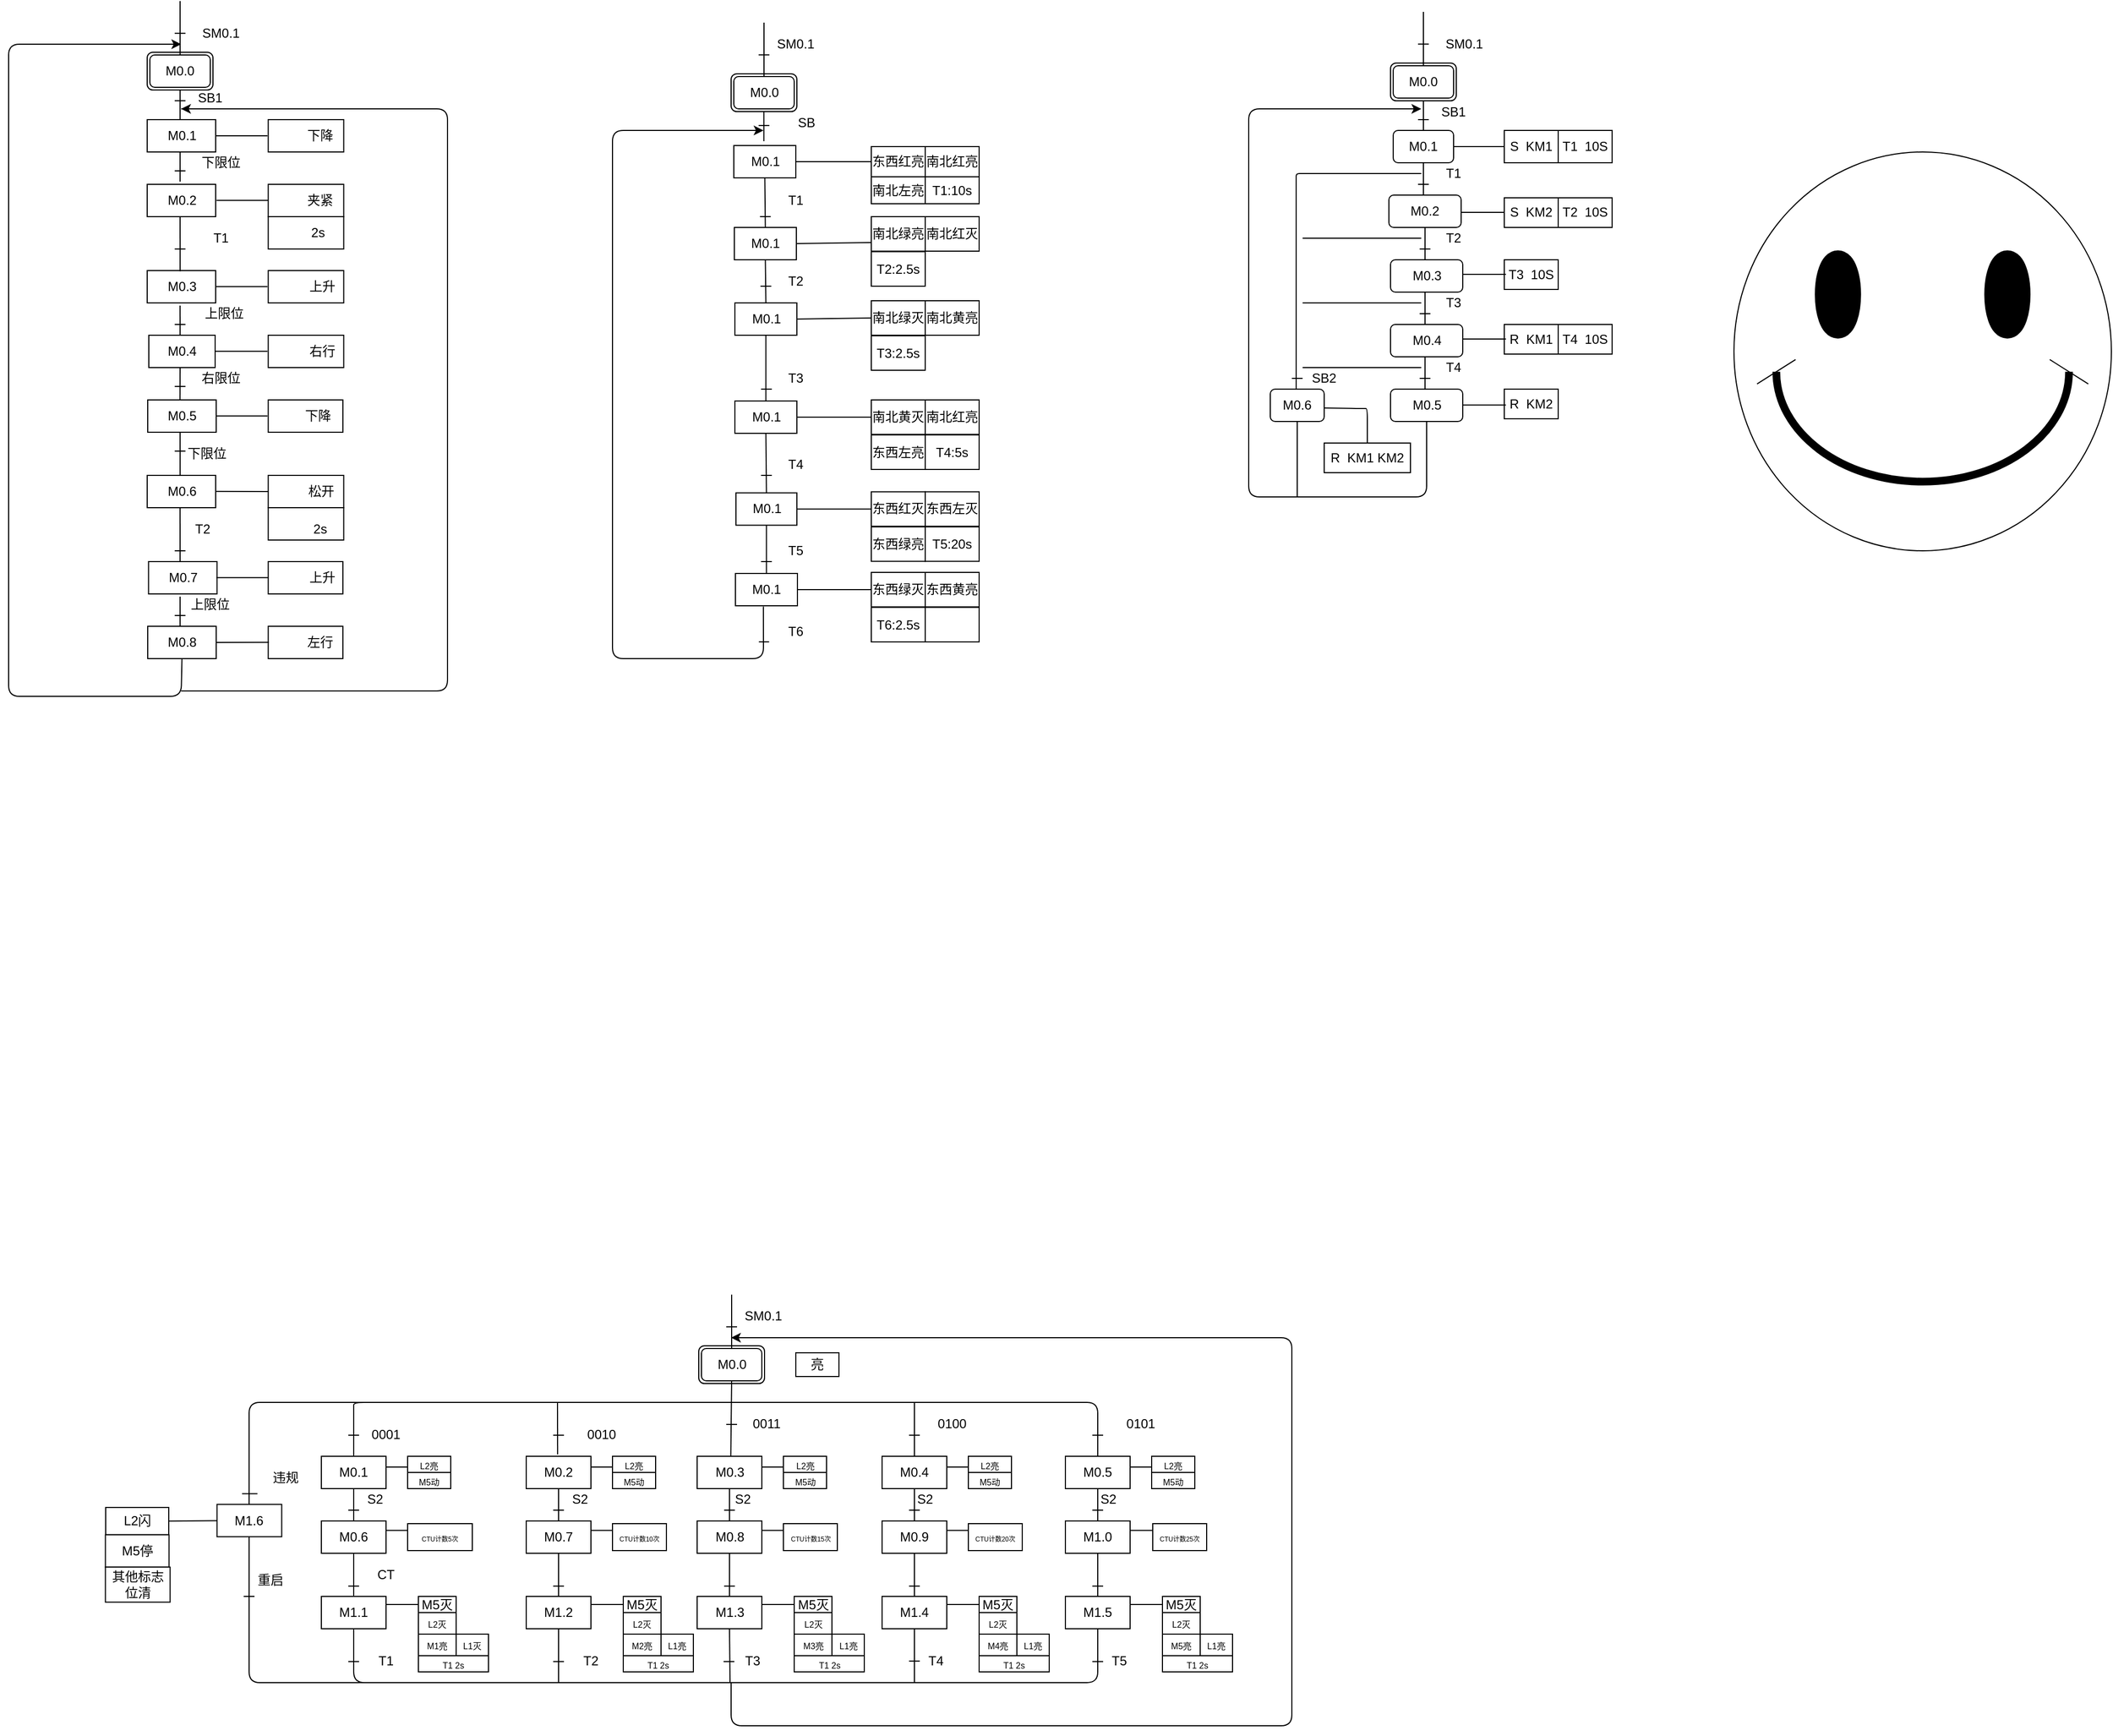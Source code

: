 <mxfile version="14.1.9" type="github">
  <diagram id="q3lnmK2u3PksRstwcWIF" name="Page-1">
    <mxGraphModel dx="2232" dy="762" grid="1" gridSize="10" guides="1" tooltips="1" connect="1" arrows="1" fold="1" page="1" pageScale="1" pageWidth="827" pageHeight="1169" math="0" shadow="0">
      <root>
        <mxCell id="0" />
        <mxCell id="1" parent="0" />
        <mxCell id="sfNCHB1NnnzIo0879sDw-2" value="" style="rounded=1;whiteSpace=wrap;html=1;" vertex="1" parent="1">
          <mxGeometry x="611.5" y="77.5" width="61" height="35" as="geometry" />
        </mxCell>
        <mxCell id="sfNCHB1NnnzIo0879sDw-1" value="M0.0" style="rounded=1;whiteSpace=wrap;html=1;" vertex="1" parent="1">
          <mxGeometry x="614" y="80" width="56" height="30" as="geometry" />
        </mxCell>
        <mxCell id="sfNCHB1NnnzIo0879sDw-5" value="" style="endArrow=none;html=1;" edge="1" parent="1">
          <mxGeometry width="50" height="50" relative="1" as="geometry">
            <mxPoint x="642" y="30" as="sourcePoint" />
            <mxPoint x="642" y="80" as="targetPoint" />
            <Array as="points">
              <mxPoint x="642" y="70" />
            </Array>
          </mxGeometry>
        </mxCell>
        <mxCell id="sfNCHB1NnnzIo0879sDw-8" value="SM0.1" style="text;html=1;strokeColor=none;fillColor=none;align=center;verticalAlign=middle;whiteSpace=wrap;rounded=0;" vertex="1" parent="1">
          <mxGeometry x="660" y="50" width="40" height="20" as="geometry" />
        </mxCell>
        <mxCell id="sfNCHB1NnnzIo0879sDw-9" value="M0.1" style="rounded=1;whiteSpace=wrap;html=1;" vertex="1" parent="1">
          <mxGeometry x="614" y="140" width="56" height="30" as="geometry" />
        </mxCell>
        <mxCell id="sfNCHB1NnnzIo0879sDw-10" value="" style="endArrow=none;html=1;exitX=0.5;exitY=1;exitDx=0;exitDy=0;" edge="1" parent="1" source="sfNCHB1NnnzIo0879sDw-2" target="sfNCHB1NnnzIo0879sDw-9">
          <mxGeometry width="50" height="50" relative="1" as="geometry">
            <mxPoint x="640" y="130" as="sourcePoint" />
            <mxPoint x="690" y="80" as="targetPoint" />
          </mxGeometry>
        </mxCell>
        <mxCell id="sfNCHB1NnnzIo0879sDw-11" value="" style="endArrow=none;html=1;" edge="1" parent="1">
          <mxGeometry width="50" height="50" relative="1" as="geometry">
            <mxPoint x="647" y="130" as="sourcePoint" />
            <mxPoint x="637" y="130" as="targetPoint" />
          </mxGeometry>
        </mxCell>
        <mxCell id="sfNCHB1NnnzIo0879sDw-13" value="" style="endArrow=none;html=1;" edge="1" parent="1">
          <mxGeometry width="50" height="50" relative="1" as="geometry">
            <mxPoint x="647" y="59.88" as="sourcePoint" />
            <mxPoint x="637" y="59.88" as="targetPoint" />
            <Array as="points" />
          </mxGeometry>
        </mxCell>
        <mxCell id="sfNCHB1NnnzIo0879sDw-14" value="SB1" style="text;html=1;strokeColor=none;fillColor=none;align=center;verticalAlign=middle;whiteSpace=wrap;rounded=0;" vertex="1" parent="1">
          <mxGeometry x="650" y="112.5" width="40" height="20" as="geometry" />
        </mxCell>
        <mxCell id="sfNCHB1NnnzIo0879sDw-15" value="" style="endArrow=none;html=1;entryX=0.5;entryY=1;entryDx=0;entryDy=0;" edge="1" parent="1" target="sfNCHB1NnnzIo0879sDw-9">
          <mxGeometry width="50" height="50" relative="1" as="geometry">
            <mxPoint x="642" y="200" as="sourcePoint" />
            <mxPoint x="660" y="180" as="targetPoint" />
          </mxGeometry>
        </mxCell>
        <mxCell id="sfNCHB1NnnzIo0879sDw-17" value="" style="endArrow=none;html=1;" edge="1" parent="1">
          <mxGeometry width="50" height="50" relative="1" as="geometry">
            <mxPoint x="637" y="190" as="sourcePoint" />
            <mxPoint x="647" y="190" as="targetPoint" />
            <Array as="points" />
          </mxGeometry>
        </mxCell>
        <mxCell id="sfNCHB1NnnzIo0879sDw-18" value="M0.2" style="rounded=1;whiteSpace=wrap;html=1;" vertex="1" parent="1">
          <mxGeometry x="610" y="200" width="67" height="30" as="geometry" />
        </mxCell>
        <mxCell id="sfNCHB1NnnzIo0879sDw-19" value="" style="endArrow=none;html=1;exitX=1;exitY=0.5;exitDx=0;exitDy=0;entryX=0;entryY=0.5;entryDx=0;entryDy=0;" edge="1" parent="1" source="sfNCHB1NnnzIo0879sDw-9" target="sfNCHB1NnnzIo0879sDw-20">
          <mxGeometry width="50" height="50" relative="1" as="geometry">
            <mxPoint x="690" y="180" as="sourcePoint" />
            <mxPoint x="710" y="155" as="targetPoint" />
          </mxGeometry>
        </mxCell>
        <mxCell id="sfNCHB1NnnzIo0879sDw-20" value="S&amp;nbsp; KM1" style="rounded=0;whiteSpace=wrap;html=1;" vertex="1" parent="1">
          <mxGeometry x="717" y="140" width="50" height="30" as="geometry" />
        </mxCell>
        <mxCell id="sfNCHB1NnnzIo0879sDw-21" value="T1&amp;nbsp; 10S" style="rounded=0;whiteSpace=wrap;html=1;" vertex="1" parent="1">
          <mxGeometry x="767" y="140" width="50" height="30" as="geometry" />
        </mxCell>
        <mxCell id="sfNCHB1NnnzIo0879sDw-22" value="T1" style="text;html=1;strokeColor=none;fillColor=none;align=center;verticalAlign=middle;whiteSpace=wrap;rounded=0;" vertex="1" parent="1">
          <mxGeometry x="650" y="170" width="40" height="20" as="geometry" />
        </mxCell>
        <mxCell id="sfNCHB1NnnzIo0879sDw-23" value="S&amp;nbsp; KM2" style="rounded=0;whiteSpace=wrap;html=1;" vertex="1" parent="1">
          <mxGeometry x="717" y="202.5" width="50" height="27.5" as="geometry" />
        </mxCell>
        <mxCell id="sfNCHB1NnnzIo0879sDw-24" value="T2&amp;nbsp; 10S" style="rounded=0;whiteSpace=wrap;html=1;" vertex="1" parent="1">
          <mxGeometry x="767" y="202.5" width="50" height="27.5" as="geometry" />
        </mxCell>
        <mxCell id="sfNCHB1NnnzIo0879sDw-26" value="T3&amp;nbsp; 10S" style="rounded=0;whiteSpace=wrap;html=1;" vertex="1" parent="1">
          <mxGeometry x="717" y="260" width="50" height="27.5" as="geometry" />
        </mxCell>
        <mxCell id="sfNCHB1NnnzIo0879sDw-27" value="R&amp;nbsp; KM1" style="rounded=0;whiteSpace=wrap;html=1;" vertex="1" parent="1">
          <mxGeometry x="717" y="320" width="50" height="27.5" as="geometry" />
        </mxCell>
        <mxCell id="sfNCHB1NnnzIo0879sDw-28" value="T4&amp;nbsp; 10S" style="rounded=0;whiteSpace=wrap;html=1;" vertex="1" parent="1">
          <mxGeometry x="767" y="320" width="50" height="27.5" as="geometry" />
        </mxCell>
        <mxCell id="sfNCHB1NnnzIo0879sDw-29" value="R&amp;nbsp; KM2" style="rounded=0;whiteSpace=wrap;html=1;" vertex="1" parent="1">
          <mxGeometry x="717" y="380" width="50" height="27.5" as="geometry" />
        </mxCell>
        <mxCell id="sfNCHB1NnnzIo0879sDw-30" value="" style="endArrow=none;html=1;entryX=0.5;entryY=1;entryDx=0;entryDy=0;" edge="1" parent="1">
          <mxGeometry width="50" height="50" relative="1" as="geometry">
            <mxPoint x="643.5" y="260" as="sourcePoint" />
            <mxPoint x="643.5" y="230" as="targetPoint" />
          </mxGeometry>
        </mxCell>
        <mxCell id="sfNCHB1NnnzIo0879sDw-31" value="" style="endArrow=none;html=1;" edge="1" parent="1">
          <mxGeometry width="50" height="50" relative="1" as="geometry">
            <mxPoint x="638.5" y="250" as="sourcePoint" />
            <mxPoint x="648.5" y="250" as="targetPoint" />
            <Array as="points" />
          </mxGeometry>
        </mxCell>
        <mxCell id="sfNCHB1NnnzIo0879sDw-32" value="M0.3" style="rounded=1;whiteSpace=wrap;html=1;" vertex="1" parent="1">
          <mxGeometry x="611.5" y="260" width="67" height="30" as="geometry" />
        </mxCell>
        <mxCell id="sfNCHB1NnnzIo0879sDw-33" value="" style="endArrow=none;html=1;entryX=0.5;entryY=1;entryDx=0;entryDy=0;" edge="1" parent="1">
          <mxGeometry width="50" height="50" relative="1" as="geometry">
            <mxPoint x="643.5" y="320" as="sourcePoint" />
            <mxPoint x="643.5" y="290" as="targetPoint" />
          </mxGeometry>
        </mxCell>
        <mxCell id="sfNCHB1NnnzIo0879sDw-34" value="" style="endArrow=none;html=1;" edge="1" parent="1">
          <mxGeometry width="50" height="50" relative="1" as="geometry">
            <mxPoint x="638.5" y="310" as="sourcePoint" />
            <mxPoint x="648.5" y="310" as="targetPoint" />
            <Array as="points" />
          </mxGeometry>
        </mxCell>
        <mxCell id="sfNCHB1NnnzIo0879sDw-35" value="M0.4" style="rounded=1;whiteSpace=wrap;html=1;" vertex="1" parent="1">
          <mxGeometry x="611.5" y="320" width="67" height="30" as="geometry" />
        </mxCell>
        <mxCell id="sfNCHB1NnnzIo0879sDw-36" value="" style="endArrow=none;html=1;entryX=0.5;entryY=1;entryDx=0;entryDy=0;" edge="1" parent="1">
          <mxGeometry width="50" height="50" relative="1" as="geometry">
            <mxPoint x="643.5" y="380" as="sourcePoint" />
            <mxPoint x="643.5" y="350" as="targetPoint" />
          </mxGeometry>
        </mxCell>
        <mxCell id="sfNCHB1NnnzIo0879sDw-37" value="" style="endArrow=none;html=1;" edge="1" parent="1">
          <mxGeometry width="50" height="50" relative="1" as="geometry">
            <mxPoint x="638.5" y="370" as="sourcePoint" />
            <mxPoint x="648.5" y="370" as="targetPoint" />
            <Array as="points" />
          </mxGeometry>
        </mxCell>
        <mxCell id="sfNCHB1NnnzIo0879sDw-38" value="M0.5" style="rounded=1;whiteSpace=wrap;html=1;" vertex="1" parent="1">
          <mxGeometry x="611.5" y="380" width="67" height="30" as="geometry" />
        </mxCell>
        <mxCell id="sfNCHB1NnnzIo0879sDw-40" value="" style="endArrow=none;html=1;exitX=1;exitY=0.5;exitDx=0;exitDy=0;" edge="1" parent="1">
          <mxGeometry width="50" height="50" relative="1" as="geometry">
            <mxPoint x="677" y="216.05" as="sourcePoint" />
            <mxPoint x="717" y="216.05" as="targetPoint" />
          </mxGeometry>
        </mxCell>
        <mxCell id="sfNCHB1NnnzIo0879sDw-41" value="" style="endArrow=none;html=1;exitX=1;exitY=0.5;exitDx=0;exitDy=0;" edge="1" parent="1">
          <mxGeometry width="50" height="50" relative="1" as="geometry">
            <mxPoint x="678.5" y="273.55" as="sourcePoint" />
            <mxPoint x="718.5" y="273.55" as="targetPoint" />
          </mxGeometry>
        </mxCell>
        <mxCell id="sfNCHB1NnnzIo0879sDw-43" value="" style="endArrow=none;html=1;exitX=1;exitY=0.5;exitDx=0;exitDy=0;" edge="1" parent="1">
          <mxGeometry width="50" height="50" relative="1" as="geometry">
            <mxPoint x="678.5" y="333.55" as="sourcePoint" />
            <mxPoint x="718.5" y="333.55" as="targetPoint" />
          </mxGeometry>
        </mxCell>
        <mxCell id="sfNCHB1NnnzIo0879sDw-44" value="" style="endArrow=none;html=1;exitX=1;exitY=0.5;exitDx=0;exitDy=0;" edge="1" parent="1">
          <mxGeometry width="50" height="50" relative="1" as="geometry">
            <mxPoint x="678.5" y="394.8" as="sourcePoint" />
            <mxPoint x="718.5" y="394.8" as="targetPoint" />
          </mxGeometry>
        </mxCell>
        <mxCell id="sfNCHB1NnnzIo0879sDw-45" value="T2" style="text;html=1;strokeColor=none;fillColor=none;align=center;verticalAlign=middle;whiteSpace=wrap;rounded=0;" vertex="1" parent="1">
          <mxGeometry x="650" y="230" width="40" height="20" as="geometry" />
        </mxCell>
        <mxCell id="sfNCHB1NnnzIo0879sDw-46" value="T3" style="text;html=1;strokeColor=none;fillColor=none;align=center;verticalAlign=middle;whiteSpace=wrap;rounded=0;" vertex="1" parent="1">
          <mxGeometry x="650" y="290" width="40" height="20" as="geometry" />
        </mxCell>
        <mxCell id="sfNCHB1NnnzIo0879sDw-47" value="T4" style="text;html=1;strokeColor=none;fillColor=none;align=center;verticalAlign=middle;whiteSpace=wrap;rounded=0;" vertex="1" parent="1">
          <mxGeometry x="650" y="350" width="40" height="20" as="geometry" />
        </mxCell>
        <mxCell id="sfNCHB1NnnzIo0879sDw-48" value="" style="endArrow=classic;html=1;exitX=0.5;exitY=1;exitDx=0;exitDy=0;" edge="1" parent="1" source="sfNCHB1NnnzIo0879sDw-38">
          <mxGeometry width="50" height="50" relative="1" as="geometry">
            <mxPoint x="550" y="410" as="sourcePoint" />
            <mxPoint x="640" y="120" as="targetPoint" />
            <Array as="points">
              <mxPoint x="645" y="440" />
              <mxPoint x="645" y="480" />
              <mxPoint x="600" y="480" />
              <mxPoint x="480" y="480" />
              <mxPoint x="480" y="440" />
              <mxPoint x="480" y="120" />
            </Array>
          </mxGeometry>
        </mxCell>
        <mxCell id="sfNCHB1NnnzIo0879sDw-50" value="M0.6" style="rounded=1;whiteSpace=wrap;html=1;" vertex="1" parent="1">
          <mxGeometry x="500" y="380" width="50" height="30" as="geometry" />
        </mxCell>
        <mxCell id="sfNCHB1NnnzIo0879sDw-51" value="" style="endArrow=none;html=1;" edge="1" parent="1">
          <mxGeometry width="50" height="50" relative="1" as="geometry">
            <mxPoint x="524" y="380" as="sourcePoint" />
            <mxPoint x="640" y="180" as="targetPoint" />
            <Array as="points">
              <mxPoint x="524" y="350" />
              <mxPoint x="524" y="190" />
              <mxPoint x="524" y="180" />
              <mxPoint x="530" y="180" />
            </Array>
          </mxGeometry>
        </mxCell>
        <mxCell id="sfNCHB1NnnzIo0879sDw-53" value="" style="endArrow=none;html=1;" edge="1" parent="1">
          <mxGeometry width="50" height="50" relative="1" as="geometry">
            <mxPoint x="530" y="240" as="sourcePoint" />
            <mxPoint x="640" y="240" as="targetPoint" />
          </mxGeometry>
        </mxCell>
        <mxCell id="sfNCHB1NnnzIo0879sDw-54" value="" style="endArrow=none;html=1;" edge="1" parent="1">
          <mxGeometry width="50" height="50" relative="1" as="geometry">
            <mxPoint x="530" y="300" as="sourcePoint" />
            <mxPoint x="640" y="300" as="targetPoint" />
          </mxGeometry>
        </mxCell>
        <mxCell id="sfNCHB1NnnzIo0879sDw-55" value="" style="endArrow=none;html=1;" edge="1" parent="1">
          <mxGeometry width="50" height="50" relative="1" as="geometry">
            <mxPoint x="530" y="360" as="sourcePoint" />
            <mxPoint x="640" y="360" as="targetPoint" />
          </mxGeometry>
        </mxCell>
        <mxCell id="sfNCHB1NnnzIo0879sDw-58" value="" style="endArrow=none;html=1;" edge="1" parent="1">
          <mxGeometry width="50" height="50" relative="1" as="geometry">
            <mxPoint x="520" y="370" as="sourcePoint" />
            <mxPoint x="530" y="370" as="targetPoint" />
            <Array as="points" />
          </mxGeometry>
        </mxCell>
        <mxCell id="sfNCHB1NnnzIo0879sDw-59" value="SB2" style="text;html=1;strokeColor=none;fillColor=none;align=center;verticalAlign=middle;whiteSpace=wrap;rounded=0;" vertex="1" parent="1">
          <mxGeometry x="530" y="360" width="40" height="20" as="geometry" />
        </mxCell>
        <mxCell id="sfNCHB1NnnzIo0879sDw-60" value="R&amp;nbsp; KM1 KM2" style="rounded=0;whiteSpace=wrap;html=1;" vertex="1" parent="1">
          <mxGeometry x="550" y="430" width="80" height="27.5" as="geometry" />
        </mxCell>
        <mxCell id="sfNCHB1NnnzIo0879sDw-61" value="" style="endArrow=none;html=1;entryX=0.5;entryY=1;entryDx=0;entryDy=0;" edge="1" parent="1" target="sfNCHB1NnnzIo0879sDw-50">
          <mxGeometry width="50" height="50" relative="1" as="geometry">
            <mxPoint x="525" y="480" as="sourcePoint" />
            <mxPoint x="540" y="420" as="targetPoint" />
          </mxGeometry>
        </mxCell>
        <mxCell id="sfNCHB1NnnzIo0879sDw-62" value="" style="endArrow=none;html=1;entryX=0.5;entryY=0;entryDx=0;entryDy=0;" edge="1" parent="1" target="sfNCHB1NnnzIo0879sDw-60">
          <mxGeometry width="50" height="50" relative="1" as="geometry">
            <mxPoint x="550" y="397.5" as="sourcePoint" />
            <mxPoint x="600" y="347.5" as="targetPoint" />
            <Array as="points">
              <mxPoint x="585" y="398" />
              <mxPoint x="590" y="398" />
            </Array>
          </mxGeometry>
        </mxCell>
        <mxCell id="sfNCHB1NnnzIo0879sDw-161" value="" style="rounded=1;whiteSpace=wrap;html=1;" vertex="1" parent="1">
          <mxGeometry x="-541.5" y="67.5" width="61" height="35" as="geometry" />
        </mxCell>
        <mxCell id="sfNCHB1NnnzIo0879sDw-162" value="M0.0" style="rounded=1;whiteSpace=wrap;html=1;" vertex="1" parent="1">
          <mxGeometry x="-539" y="70" width="56" height="30" as="geometry" />
        </mxCell>
        <mxCell id="sfNCHB1NnnzIo0879sDw-163" value="" style="endArrow=none;html=1;" edge="1" parent="1">
          <mxGeometry width="50" height="50" relative="1" as="geometry">
            <mxPoint x="-511" y="20" as="sourcePoint" />
            <mxPoint x="-511" y="70" as="targetPoint" />
            <Array as="points">
              <mxPoint x="-511" y="60" />
            </Array>
          </mxGeometry>
        </mxCell>
        <mxCell id="sfNCHB1NnnzIo0879sDw-164" value="SM0.1" style="text;html=1;strokeColor=none;fillColor=none;align=center;verticalAlign=middle;whiteSpace=wrap;rounded=0;" vertex="1" parent="1">
          <mxGeometry x="-493" y="40" width="40" height="20" as="geometry" />
        </mxCell>
        <mxCell id="sfNCHB1NnnzIo0879sDw-165" value="" style="endArrow=none;html=1;exitX=0.5;exitY=1;exitDx=0;exitDy=0;" edge="1" parent="1" source="sfNCHB1NnnzIo0879sDw-161">
          <mxGeometry width="50" height="50" relative="1" as="geometry">
            <mxPoint x="-513" y="120" as="sourcePoint" />
            <mxPoint x="-511" y="130" as="targetPoint" />
          </mxGeometry>
        </mxCell>
        <mxCell id="sfNCHB1NnnzIo0879sDw-166" value="" style="endArrow=none;html=1;" edge="1" parent="1">
          <mxGeometry width="50" height="50" relative="1" as="geometry">
            <mxPoint x="-506" y="112.43" as="sourcePoint" />
            <mxPoint x="-516" y="112.43" as="targetPoint" />
          </mxGeometry>
        </mxCell>
        <mxCell id="sfNCHB1NnnzIo0879sDw-167" value="" style="endArrow=none;html=1;" edge="1" parent="1">
          <mxGeometry width="50" height="50" relative="1" as="geometry">
            <mxPoint x="-506" y="49.88" as="sourcePoint" />
            <mxPoint x="-516" y="49.88" as="targetPoint" />
            <Array as="points" />
          </mxGeometry>
        </mxCell>
        <mxCell id="sfNCHB1NnnzIo0879sDw-168" value="SB1" style="text;html=1;strokeColor=none;fillColor=none;align=center;verticalAlign=middle;whiteSpace=wrap;rounded=0;" vertex="1" parent="1">
          <mxGeometry x="-503" y="100" width="40" height="20" as="geometry" />
        </mxCell>
        <mxCell id="sfNCHB1NnnzIo0879sDw-169" value="M0.1" style="rounded=0;whiteSpace=wrap;html=1;" vertex="1" parent="1">
          <mxGeometry x="-541.5" y="130" width="63.5" height="30" as="geometry" />
        </mxCell>
        <mxCell id="sfNCHB1NnnzIo0879sDw-170" value="" style="rounded=0;whiteSpace=wrap;html=1;" vertex="1" parent="1">
          <mxGeometry x="-429.25" y="130" width="70" height="30" as="geometry" />
        </mxCell>
        <mxCell id="sfNCHB1NnnzIo0879sDw-171" value="M0.2" style="rounded=0;whiteSpace=wrap;html=1;" vertex="1" parent="1">
          <mxGeometry x="-541.5" y="190" width="63.5" height="30" as="geometry" />
        </mxCell>
        <mxCell id="sfNCHB1NnnzIo0879sDw-172" value="" style="rounded=0;whiteSpace=wrap;html=1;" vertex="1" parent="1">
          <mxGeometry x="-429.25" y="190" width="70" height="30" as="geometry" />
        </mxCell>
        <mxCell id="sfNCHB1NnnzIo0879sDw-173" value="M0.3" style="rounded=0;whiteSpace=wrap;html=1;" vertex="1" parent="1">
          <mxGeometry x="-541.5" y="270" width="63.5" height="30" as="geometry" />
        </mxCell>
        <mxCell id="sfNCHB1NnnzIo0879sDw-174" value="" style="rounded=0;whiteSpace=wrap;html=1;" vertex="1" parent="1">
          <mxGeometry x="-429.25" y="220" width="70" height="30" as="geometry" />
        </mxCell>
        <mxCell id="sfNCHB1NnnzIo0879sDw-175" value="M0.4" style="rounded=0;whiteSpace=wrap;html=1;" vertex="1" parent="1">
          <mxGeometry x="-540" y="330" width="61.5" height="30" as="geometry" />
        </mxCell>
        <mxCell id="sfNCHB1NnnzIo0879sDw-176" value="" style="rounded=0;whiteSpace=wrap;html=1;" vertex="1" parent="1">
          <mxGeometry x="-429.25" y="270" width="70" height="30" as="geometry" />
        </mxCell>
        <mxCell id="sfNCHB1NnnzIo0879sDw-177" value="M0.5" style="rounded=0;whiteSpace=wrap;html=1;" vertex="1" parent="1">
          <mxGeometry x="-541" y="390" width="63.5" height="30" as="geometry" />
        </mxCell>
        <mxCell id="sfNCHB1NnnzIo0879sDw-178" value="" style="rounded=0;whiteSpace=wrap;html=1;" vertex="1" parent="1">
          <mxGeometry x="-429.25" y="330" width="70" height="30" as="geometry" />
        </mxCell>
        <mxCell id="sfNCHB1NnnzIo0879sDw-179" value="" style="rounded=0;whiteSpace=wrap;html=1;" vertex="1" parent="1">
          <mxGeometry x="-429.25" y="390" width="69.25" height="30" as="geometry" />
        </mxCell>
        <mxCell id="sfNCHB1NnnzIo0879sDw-180" value="M0.6" style="rounded=0;whiteSpace=wrap;html=1;" vertex="1" parent="1">
          <mxGeometry x="-541.5" y="460" width="63.5" height="30" as="geometry" />
        </mxCell>
        <mxCell id="sfNCHB1NnnzIo0879sDw-181" value="" style="rounded=0;whiteSpace=wrap;html=1;" vertex="1" parent="1">
          <mxGeometry x="-429.25" y="460" width="70" height="30" as="geometry" />
        </mxCell>
        <mxCell id="sfNCHB1NnnzIo0879sDw-182" value="" style="rounded=0;whiteSpace=wrap;html=1;" vertex="1" parent="1">
          <mxGeometry x="-429.25" y="490" width="70" height="30" as="geometry" />
        </mxCell>
        <mxCell id="sfNCHB1NnnzIo0879sDw-183" value="M0.7" style="rounded=0;whiteSpace=wrap;html=1;" vertex="1" parent="1">
          <mxGeometry x="-540.25" y="540" width="63.5" height="30" as="geometry" />
        </mxCell>
        <mxCell id="sfNCHB1NnnzIo0879sDw-184" value="" style="rounded=0;whiteSpace=wrap;html=1;" vertex="1" parent="1">
          <mxGeometry x="-429.25" y="540" width="69.25" height="30" as="geometry" />
        </mxCell>
        <mxCell id="sfNCHB1NnnzIo0879sDw-186" value="M0.8" style="rounded=0;whiteSpace=wrap;html=1;" vertex="1" parent="1">
          <mxGeometry x="-541" y="600" width="63.5" height="30" as="geometry" />
        </mxCell>
        <mxCell id="sfNCHB1NnnzIo0879sDw-187" value="" style="rounded=0;whiteSpace=wrap;html=1;" vertex="1" parent="1">
          <mxGeometry x="-429.25" y="600" width="69.25" height="30" as="geometry" />
        </mxCell>
        <mxCell id="sfNCHB1NnnzIo0879sDw-188" value="" style="endArrow=none;html=1;exitX=1;exitY=0.5;exitDx=0;exitDy=0;" edge="1" parent="1" source="sfNCHB1NnnzIo0879sDw-169">
          <mxGeometry width="50" height="50" relative="1" as="geometry">
            <mxPoint x="-480" y="160" as="sourcePoint" />
            <mxPoint x="-430" y="145" as="targetPoint" />
          </mxGeometry>
        </mxCell>
        <mxCell id="sfNCHB1NnnzIo0879sDw-189" value="" style="endArrow=none;html=1;exitX=1;exitY=0.5;exitDx=0;exitDy=0;" edge="1" parent="1">
          <mxGeometry width="50" height="50" relative="1" as="geometry">
            <mxPoint x="-477.25" y="204.92" as="sourcePoint" />
            <mxPoint x="-429.25" y="204.92" as="targetPoint" />
          </mxGeometry>
        </mxCell>
        <mxCell id="sfNCHB1NnnzIo0879sDw-190" value="" style="endArrow=none;html=1;exitX=1;exitY=0.5;exitDx=0;exitDy=0;" edge="1" parent="1">
          <mxGeometry width="50" height="50" relative="1" as="geometry">
            <mxPoint x="-478" y="284.92" as="sourcePoint" />
            <mxPoint x="-430" y="284.92" as="targetPoint" />
          </mxGeometry>
        </mxCell>
        <mxCell id="sfNCHB1NnnzIo0879sDw-191" value="" style="endArrow=none;html=1;exitX=1;exitY=0.5;exitDx=0;exitDy=0;" edge="1" parent="1">
          <mxGeometry width="50" height="50" relative="1" as="geometry">
            <mxPoint x="-478" y="344.92" as="sourcePoint" />
            <mxPoint x="-430" y="344.92" as="targetPoint" />
          </mxGeometry>
        </mxCell>
        <mxCell id="sfNCHB1NnnzIo0879sDw-192" value="" style="endArrow=none;html=1;exitX=1;exitY=0.5;exitDx=0;exitDy=0;" edge="1" parent="1">
          <mxGeometry width="50" height="50" relative="1" as="geometry">
            <mxPoint x="-478" y="404.9" as="sourcePoint" />
            <mxPoint x="-430" y="404.9" as="targetPoint" />
          </mxGeometry>
        </mxCell>
        <mxCell id="sfNCHB1NnnzIo0879sDw-193" value="" style="endArrow=none;html=1;exitX=1;exitY=0.5;exitDx=0;exitDy=0;entryX=0;entryY=0.5;entryDx=0;entryDy=0;" edge="1" parent="1" target="sfNCHB1NnnzIo0879sDw-181">
          <mxGeometry width="50" height="50" relative="1" as="geometry">
            <mxPoint x="-478.5" y="474.9" as="sourcePoint" />
            <mxPoint x="-430.5" y="474.9" as="targetPoint" />
          </mxGeometry>
        </mxCell>
        <mxCell id="sfNCHB1NnnzIo0879sDw-194" value="" style="endArrow=none;html=1;exitX=1;exitY=0.5;exitDx=0;exitDy=0;" edge="1" parent="1">
          <mxGeometry width="50" height="50" relative="1" as="geometry">
            <mxPoint x="-477.25" y="554.9" as="sourcePoint" />
            <mxPoint x="-429.25" y="554.9" as="targetPoint" />
          </mxGeometry>
        </mxCell>
        <mxCell id="sfNCHB1NnnzIo0879sDw-195" value="" style="endArrow=none;html=1;exitX=1;exitY=0.5;exitDx=0;exitDy=0;" edge="1" parent="1" source="sfNCHB1NnnzIo0879sDw-186">
          <mxGeometry width="50" height="50" relative="1" as="geometry">
            <mxPoint x="-476.75" y="614.9" as="sourcePoint" />
            <mxPoint x="-428.75" y="614.9" as="targetPoint" />
          </mxGeometry>
        </mxCell>
        <mxCell id="sfNCHB1NnnzIo0879sDw-196" value="" style="endArrow=none;html=1;exitX=0.5;exitY=1;exitDx=0;exitDy=0;" edge="1" parent="1">
          <mxGeometry width="50" height="50" relative="1" as="geometry">
            <mxPoint x="-511" y="160" as="sourcePoint" />
            <mxPoint x="-511" y="187.5" as="targetPoint" />
          </mxGeometry>
        </mxCell>
        <mxCell id="sfNCHB1NnnzIo0879sDw-197" value="" style="endArrow=none;html=1;" edge="1" parent="1">
          <mxGeometry width="50" height="50" relative="1" as="geometry">
            <mxPoint x="-506" y="177.5" as="sourcePoint" />
            <mxPoint x="-516" y="177.5" as="targetPoint" />
          </mxGeometry>
        </mxCell>
        <mxCell id="sfNCHB1NnnzIo0879sDw-198" value="" style="endArrow=none;html=1;exitX=0.5;exitY=1;exitDx=0;exitDy=0;entryX=0.481;entryY=0.026;entryDx=0;entryDy=0;entryPerimeter=0;" edge="1" parent="1" target="sfNCHB1NnnzIo0879sDw-173">
          <mxGeometry width="50" height="50" relative="1" as="geometry">
            <mxPoint x="-511" y="220" as="sourcePoint" />
            <mxPoint x="-511" y="247.5" as="targetPoint" />
          </mxGeometry>
        </mxCell>
        <mxCell id="sfNCHB1NnnzIo0879sDw-199" value="" style="endArrow=none;html=1;" edge="1" parent="1">
          <mxGeometry width="50" height="50" relative="1" as="geometry">
            <mxPoint x="-506" y="250" as="sourcePoint" />
            <mxPoint x="-516" y="250" as="targetPoint" />
          </mxGeometry>
        </mxCell>
        <mxCell id="sfNCHB1NnnzIo0879sDw-200" value="" style="endArrow=none;html=1;exitX=0.48;exitY=1.083;exitDx=0;exitDy=0;exitPerimeter=0;" edge="1" parent="1" source="sfNCHB1NnnzIo0879sDw-173">
          <mxGeometry width="50" height="50" relative="1" as="geometry">
            <mxPoint x="-511" y="302.5" as="sourcePoint" />
            <mxPoint x="-511" y="330" as="targetPoint" />
          </mxGeometry>
        </mxCell>
        <mxCell id="sfNCHB1NnnzIo0879sDw-201" value="" style="endArrow=none;html=1;" edge="1" parent="1">
          <mxGeometry width="50" height="50" relative="1" as="geometry">
            <mxPoint x="-506" y="320" as="sourcePoint" />
            <mxPoint x="-516" y="320" as="targetPoint" />
          </mxGeometry>
        </mxCell>
        <mxCell id="sfNCHB1NnnzIo0879sDw-202" value="" style="endArrow=none;html=1;exitX=0.5;exitY=1;exitDx=0;exitDy=0;entryX=0.471;entryY=0.001;entryDx=0;entryDy=0;entryPerimeter=0;" edge="1" parent="1" target="sfNCHB1NnnzIo0879sDw-177">
          <mxGeometry width="50" height="50" relative="1" as="geometry">
            <mxPoint x="-511" y="360.0" as="sourcePoint" />
            <mxPoint x="-511" y="387.5" as="targetPoint" />
          </mxGeometry>
        </mxCell>
        <mxCell id="sfNCHB1NnnzIo0879sDw-203" value="" style="endArrow=none;html=1;" edge="1" parent="1">
          <mxGeometry width="50" height="50" relative="1" as="geometry">
            <mxPoint x="-506" y="377.5" as="sourcePoint" />
            <mxPoint x="-516" y="377.5" as="targetPoint" />
          </mxGeometry>
        </mxCell>
        <mxCell id="sfNCHB1NnnzIo0879sDw-204" value="" style="endArrow=none;html=1;exitX=0.5;exitY=1;exitDx=0;exitDy=0;entryX=0.481;entryY=0.015;entryDx=0;entryDy=0;entryPerimeter=0;" edge="1" parent="1" target="sfNCHB1NnnzIo0879sDw-180">
          <mxGeometry width="50" height="50" relative="1" as="geometry">
            <mxPoint x="-511" y="420.0" as="sourcePoint" />
            <mxPoint x="-511" y="447.5" as="targetPoint" />
          </mxGeometry>
        </mxCell>
        <mxCell id="sfNCHB1NnnzIo0879sDw-205" value="" style="endArrow=none;html=1;" edge="1" parent="1">
          <mxGeometry width="50" height="50" relative="1" as="geometry">
            <mxPoint x="-506" y="437.5" as="sourcePoint" />
            <mxPoint x="-516" y="437.5" as="targetPoint" />
          </mxGeometry>
        </mxCell>
        <mxCell id="sfNCHB1NnnzIo0879sDw-206" value="" style="endArrow=none;html=1;exitX=0.48;exitY=1;exitDx=0;exitDy=0;exitPerimeter=0;" edge="1" parent="1" source="sfNCHB1NnnzIo0879sDw-180">
          <mxGeometry width="50" height="50" relative="1" as="geometry">
            <mxPoint x="-511" y="512.5" as="sourcePoint" />
            <mxPoint x="-511" y="540" as="targetPoint" />
          </mxGeometry>
        </mxCell>
        <mxCell id="sfNCHB1NnnzIo0879sDw-207" value="" style="endArrow=none;html=1;" edge="1" parent="1">
          <mxGeometry width="50" height="50" relative="1" as="geometry">
            <mxPoint x="-506" y="530" as="sourcePoint" />
            <mxPoint x="-516" y="530" as="targetPoint" />
          </mxGeometry>
        </mxCell>
        <mxCell id="sfNCHB1NnnzIo0879sDw-208" value="" style="endArrow=none;html=1;exitX=0.5;exitY=1;exitDx=0;exitDy=0;" edge="1" parent="1">
          <mxGeometry width="50" height="50" relative="1" as="geometry">
            <mxPoint x="-511" y="572.5" as="sourcePoint" />
            <mxPoint x="-511" y="600" as="targetPoint" />
          </mxGeometry>
        </mxCell>
        <mxCell id="sfNCHB1NnnzIo0879sDw-209" value="" style="endArrow=none;html=1;" edge="1" parent="1">
          <mxGeometry width="50" height="50" relative="1" as="geometry">
            <mxPoint x="-506" y="590" as="sourcePoint" />
            <mxPoint x="-516" y="590" as="targetPoint" />
          </mxGeometry>
        </mxCell>
        <mxCell id="sfNCHB1NnnzIo0879sDw-210" value="下限位" style="text;html=1;strokeColor=none;fillColor=none;align=center;verticalAlign=middle;whiteSpace=wrap;rounded=0;" vertex="1" parent="1">
          <mxGeometry x="-493" y="160" width="40" height="20" as="geometry" />
        </mxCell>
        <mxCell id="sfNCHB1NnnzIo0879sDw-213" value="T1" style="text;html=1;strokeColor=none;fillColor=none;align=center;verticalAlign=middle;whiteSpace=wrap;rounded=0;" vertex="1" parent="1">
          <mxGeometry x="-493" y="230" width="40" height="20" as="geometry" />
        </mxCell>
        <mxCell id="sfNCHB1NnnzIo0879sDw-214" value="上限位" style="text;html=1;strokeColor=none;fillColor=none;align=center;verticalAlign=middle;whiteSpace=wrap;rounded=0;" vertex="1" parent="1">
          <mxGeometry x="-490" y="300" width="40" height="20" as="geometry" />
        </mxCell>
        <mxCell id="sfNCHB1NnnzIo0879sDw-215" value="右限位" style="text;html=1;strokeColor=none;fillColor=none;align=center;verticalAlign=middle;whiteSpace=wrap;rounded=0;" vertex="1" parent="1">
          <mxGeometry x="-493" y="360" width="40" height="20" as="geometry" />
        </mxCell>
        <mxCell id="sfNCHB1NnnzIo0879sDw-216" value="下限位" style="text;html=1;strokeColor=none;fillColor=none;align=center;verticalAlign=middle;whiteSpace=wrap;rounded=0;" vertex="1" parent="1">
          <mxGeometry x="-506" y="430" width="40" height="20" as="geometry" />
        </mxCell>
        <mxCell id="sfNCHB1NnnzIo0879sDw-217" value="T2" style="text;html=1;strokeColor=none;fillColor=none;align=center;verticalAlign=middle;whiteSpace=wrap;rounded=0;" vertex="1" parent="1">
          <mxGeometry x="-510" y="500" width="40" height="20" as="geometry" />
        </mxCell>
        <mxCell id="sfNCHB1NnnzIo0879sDw-219" value="上限位" style="text;html=1;strokeColor=none;fillColor=none;align=center;verticalAlign=middle;whiteSpace=wrap;rounded=0;" vertex="1" parent="1">
          <mxGeometry x="-503" y="570" width="40" height="20" as="geometry" />
        </mxCell>
        <mxCell id="sfNCHB1NnnzIo0879sDw-221" value="下降" style="text;html=1;strokeColor=none;fillColor=none;align=center;verticalAlign=middle;whiteSpace=wrap;rounded=0;" vertex="1" parent="1">
          <mxGeometry x="-401.5" y="135" width="40" height="20" as="geometry" />
        </mxCell>
        <mxCell id="sfNCHB1NnnzIo0879sDw-222" value="夹紧" style="text;html=1;strokeColor=none;fillColor=none;align=center;verticalAlign=middle;whiteSpace=wrap;rounded=0;" vertex="1" parent="1">
          <mxGeometry x="-401.5" y="195" width="40" height="20" as="geometry" />
        </mxCell>
        <mxCell id="sfNCHB1NnnzIo0879sDw-223" value="2s" style="text;html=1;strokeColor=none;fillColor=none;align=center;verticalAlign=middle;whiteSpace=wrap;rounded=0;" vertex="1" parent="1">
          <mxGeometry x="-403" y="225" width="40" height="20" as="geometry" />
        </mxCell>
        <mxCell id="sfNCHB1NnnzIo0879sDw-224" value="上升" style="text;html=1;strokeColor=none;fillColor=none;align=center;verticalAlign=middle;whiteSpace=wrap;rounded=0;" vertex="1" parent="1">
          <mxGeometry x="-399.25" y="275" width="40" height="20" as="geometry" />
        </mxCell>
        <mxCell id="sfNCHB1NnnzIo0879sDw-225" value="右行" style="text;html=1;strokeColor=none;fillColor=none;align=center;verticalAlign=middle;whiteSpace=wrap;rounded=0;" vertex="1" parent="1">
          <mxGeometry x="-399.25" y="335" width="40" height="20" as="geometry" />
        </mxCell>
        <mxCell id="sfNCHB1NnnzIo0879sDw-226" value="下降" style="text;html=1;strokeColor=none;fillColor=none;align=center;verticalAlign=middle;whiteSpace=wrap;rounded=0;" vertex="1" parent="1">
          <mxGeometry x="-403" y="395" width="40" height="20" as="geometry" />
        </mxCell>
        <mxCell id="sfNCHB1NnnzIo0879sDw-227" value="松开" style="text;html=1;strokeColor=none;fillColor=none;align=center;verticalAlign=middle;whiteSpace=wrap;rounded=0;" vertex="1" parent="1">
          <mxGeometry x="-400" y="465" width="40" height="20" as="geometry" />
        </mxCell>
        <mxCell id="sfNCHB1NnnzIo0879sDw-228" value="2s" style="text;html=1;strokeColor=none;fillColor=none;align=center;verticalAlign=middle;whiteSpace=wrap;rounded=0;" vertex="1" parent="1">
          <mxGeometry x="-401.5" y="500" width="40" height="20" as="geometry" />
        </mxCell>
        <mxCell id="sfNCHB1NnnzIo0879sDw-229" value="上升" style="text;html=1;strokeColor=none;fillColor=none;align=center;verticalAlign=middle;whiteSpace=wrap;rounded=0;" vertex="1" parent="1">
          <mxGeometry x="-399.25" y="545" width="40" height="20" as="geometry" />
        </mxCell>
        <mxCell id="sfNCHB1NnnzIo0879sDw-230" value="左行" style="text;html=1;strokeColor=none;fillColor=none;align=center;verticalAlign=middle;whiteSpace=wrap;rounded=0;" vertex="1" parent="1">
          <mxGeometry x="-401.5" y="605" width="40" height="20" as="geometry" />
        </mxCell>
        <mxCell id="sfNCHB1NnnzIo0879sDw-231" value="" style="endArrow=classic;html=1;exitX=0.5;exitY=1;exitDx=0;exitDy=0;" edge="1" parent="1" source="sfNCHB1NnnzIo0879sDw-186">
          <mxGeometry width="50" height="50" relative="1" as="geometry">
            <mxPoint x="-559" y="628" as="sourcePoint" />
            <mxPoint x="-510" y="60" as="targetPoint" />
            <Array as="points">
              <mxPoint x="-510" y="665" />
              <mxPoint x="-670" y="665" />
              <mxPoint x="-670" y="60" />
            </Array>
          </mxGeometry>
        </mxCell>
        <mxCell id="sfNCHB1NnnzIo0879sDw-232" value="" style="endArrow=none;html=1;" edge="1" parent="1">
          <mxGeometry width="50" height="50" relative="1" as="geometry">
            <mxPoint x="-510" y="120" as="sourcePoint" />
            <mxPoint x="-510" y="660" as="targetPoint" />
            <Array as="points">
              <mxPoint x="-263" y="120" />
              <mxPoint x="-263" y="660" />
            </Array>
          </mxGeometry>
        </mxCell>
        <mxCell id="sfNCHB1NnnzIo0879sDw-233" value="" style="endArrow=classic;html=1;" edge="1" parent="1">
          <mxGeometry width="50" height="50" relative="1" as="geometry">
            <mxPoint x="-390" y="120" as="sourcePoint" />
            <mxPoint x="-510" y="120" as="targetPoint" />
          </mxGeometry>
        </mxCell>
        <mxCell id="sfNCHB1NnnzIo0879sDw-234" value="" style="rounded=1;whiteSpace=wrap;html=1;" vertex="1" parent="1">
          <mxGeometry y="87.5" width="61" height="35" as="geometry" />
        </mxCell>
        <mxCell id="sfNCHB1NnnzIo0879sDw-235" value="M0.0" style="rounded=1;whiteSpace=wrap;html=1;" vertex="1" parent="1">
          <mxGeometry x="2.5" y="90" width="56" height="30" as="geometry" />
        </mxCell>
        <mxCell id="sfNCHB1NnnzIo0879sDw-236" value="" style="endArrow=none;html=1;" edge="1" parent="1">
          <mxGeometry width="50" height="50" relative="1" as="geometry">
            <mxPoint x="30.5" y="40" as="sourcePoint" />
            <mxPoint x="30.5" y="90" as="targetPoint" />
            <Array as="points">
              <mxPoint x="30.5" y="80" />
            </Array>
          </mxGeometry>
        </mxCell>
        <mxCell id="sfNCHB1NnnzIo0879sDw-237" value="SM0.1" style="text;html=1;strokeColor=none;fillColor=none;align=center;verticalAlign=middle;whiteSpace=wrap;rounded=0;" vertex="1" parent="1">
          <mxGeometry x="40" y="50" width="40" height="20" as="geometry" />
        </mxCell>
        <mxCell id="sfNCHB1NnnzIo0879sDw-238" value="" style="endArrow=none;html=1;" edge="1" parent="1">
          <mxGeometry width="50" height="50" relative="1" as="geometry">
            <mxPoint x="35.5" y="69.88" as="sourcePoint" />
            <mxPoint x="25.5" y="69.88" as="targetPoint" />
            <Array as="points" />
          </mxGeometry>
        </mxCell>
        <mxCell id="sfNCHB1NnnzIo0879sDw-241" value="" style="endArrow=none;html=1;exitX=0.5;exitY=1;exitDx=0;exitDy=0;" edge="1" parent="1">
          <mxGeometry width="50" height="50" relative="1" as="geometry">
            <mxPoint x="30.36" y="122.5" as="sourcePoint" />
            <mxPoint x="30.36" y="150" as="targetPoint" />
          </mxGeometry>
        </mxCell>
        <mxCell id="sfNCHB1NnnzIo0879sDw-242" value="" style="endArrow=none;html=1;" edge="1" parent="1">
          <mxGeometry width="50" height="50" relative="1" as="geometry">
            <mxPoint x="35.5" y="135.43" as="sourcePoint" />
            <mxPoint x="25.5" y="135.43" as="targetPoint" />
            <Array as="points">
              <mxPoint x="35.5" y="135" />
            </Array>
          </mxGeometry>
        </mxCell>
        <mxCell id="sfNCHB1NnnzIo0879sDw-245" value="M0.1" style="rounded=0;whiteSpace=wrap;html=1;" vertex="1" parent="1">
          <mxGeometry x="2.5" y="154" width="57.5" height="30" as="geometry" />
        </mxCell>
        <mxCell id="sfNCHB1NnnzIo0879sDw-246" value="M0.1" style="rounded=0;whiteSpace=wrap;html=1;" vertex="1" parent="1">
          <mxGeometry x="3" y="230" width="57.5" height="30" as="geometry" />
        </mxCell>
        <mxCell id="sfNCHB1NnnzIo0879sDw-247" value="M0.1" style="rounded=0;whiteSpace=wrap;html=1;" vertex="1" parent="1">
          <mxGeometry x="3.5" y="300" width="57.5" height="30" as="geometry" />
        </mxCell>
        <mxCell id="sfNCHB1NnnzIo0879sDw-248" value="M0.1" style="rounded=0;whiteSpace=wrap;html=1;" vertex="1" parent="1">
          <mxGeometry x="3.5" y="391" width="57.5" height="30" as="geometry" />
        </mxCell>
        <mxCell id="sfNCHB1NnnzIo0879sDw-249" value="M0.1" style="rounded=0;whiteSpace=wrap;html=1;" vertex="1" parent="1">
          <mxGeometry x="4.5" y="476.25" width="56.5" height="30" as="geometry" />
        </mxCell>
        <mxCell id="sfNCHB1NnnzIo0879sDw-250" value="M0.1" style="rounded=0;whiteSpace=wrap;html=1;" vertex="1" parent="1">
          <mxGeometry x="4" y="551" width="57.5" height="30" as="geometry" />
        </mxCell>
        <mxCell id="sfNCHB1NnnzIo0879sDw-252" value="南北红亮" style="rounded=0;whiteSpace=wrap;html=1;" vertex="1" parent="1">
          <mxGeometry x="180" y="155" width="50" height="28" as="geometry" />
        </mxCell>
        <mxCell id="sfNCHB1NnnzIo0879sDw-253" value="南北左亮" style="rounded=0;whiteSpace=wrap;html=1;" vertex="1" parent="1">
          <mxGeometry x="130" y="183" width="50" height="25" as="geometry" />
        </mxCell>
        <mxCell id="sfNCHB1NnnzIo0879sDw-254" value="T1:10s" style="rounded=0;whiteSpace=wrap;html=1;" vertex="1" parent="1">
          <mxGeometry x="180" y="183" width="50" height="25" as="geometry" />
        </mxCell>
        <mxCell id="sfNCHB1NnnzIo0879sDw-257" value="南北绿亮" style="rounded=0;whiteSpace=wrap;html=1;" vertex="1" parent="1">
          <mxGeometry x="130" y="220" width="50" height="32" as="geometry" />
        </mxCell>
        <mxCell id="sfNCHB1NnnzIo0879sDw-258" value="南北红灭" style="rounded=0;whiteSpace=wrap;html=1;" vertex="1" parent="1">
          <mxGeometry x="180" y="220" width="50" height="32" as="geometry" />
        </mxCell>
        <mxCell id="sfNCHB1NnnzIo0879sDw-259" value="T2:2.5s" style="rounded=0;whiteSpace=wrap;html=1;" vertex="1" parent="1">
          <mxGeometry x="130" y="252.5" width="50" height="32" as="geometry" />
        </mxCell>
        <mxCell id="sfNCHB1NnnzIo0879sDw-261" value="南北绿灭" style="rounded=0;whiteSpace=wrap;html=1;" vertex="1" parent="1">
          <mxGeometry x="130" y="298" width="50" height="32" as="geometry" />
        </mxCell>
        <mxCell id="sfNCHB1NnnzIo0879sDw-262" value="南北黄亮" style="rounded=0;whiteSpace=wrap;html=1;" vertex="1" parent="1">
          <mxGeometry x="180" y="298" width="50" height="32" as="geometry" />
        </mxCell>
        <mxCell id="sfNCHB1NnnzIo0879sDw-263" value="T3:2.5s" style="rounded=0;whiteSpace=wrap;html=1;" vertex="1" parent="1">
          <mxGeometry x="130" y="330.5" width="50" height="32" as="geometry" />
        </mxCell>
        <mxCell id="sfNCHB1NnnzIo0879sDw-265" value="南北黄灭" style="rounded=0;whiteSpace=wrap;html=1;" vertex="1" parent="1">
          <mxGeometry x="130" y="390" width="50" height="32" as="geometry" />
        </mxCell>
        <mxCell id="sfNCHB1NnnzIo0879sDw-266" value="南北红亮" style="rounded=0;whiteSpace=wrap;html=1;" vertex="1" parent="1">
          <mxGeometry x="180" y="390" width="50" height="32" as="geometry" />
        </mxCell>
        <mxCell id="sfNCHB1NnnzIo0879sDw-267" value="东西左亮" style="rounded=0;whiteSpace=wrap;html=1;" vertex="1" parent="1">
          <mxGeometry x="130" y="422.5" width="50" height="32" as="geometry" />
        </mxCell>
        <mxCell id="sfNCHB1NnnzIo0879sDw-268" value="T4:5s" style="rounded=0;whiteSpace=wrap;html=1;" vertex="1" parent="1">
          <mxGeometry x="180" y="422.5" width="50" height="32" as="geometry" />
        </mxCell>
        <mxCell id="sfNCHB1NnnzIo0879sDw-269" value="东西红灭" style="rounded=0;whiteSpace=wrap;html=1;" vertex="1" parent="1">
          <mxGeometry x="130" y="475.25" width="50" height="32" as="geometry" />
        </mxCell>
        <mxCell id="sfNCHB1NnnzIo0879sDw-270" value="东西左灭" style="rounded=0;whiteSpace=wrap;html=1;" vertex="1" parent="1">
          <mxGeometry x="180" y="475.25" width="50" height="32" as="geometry" />
        </mxCell>
        <mxCell id="sfNCHB1NnnzIo0879sDw-271" value="东西绿亮" style="rounded=0;whiteSpace=wrap;html=1;" vertex="1" parent="1">
          <mxGeometry x="130" y="507.75" width="50" height="32" as="geometry" />
        </mxCell>
        <mxCell id="sfNCHB1NnnzIo0879sDw-272" value="T5:20s" style="rounded=0;whiteSpace=wrap;html=1;" vertex="1" parent="1">
          <mxGeometry x="180" y="507.75" width="50" height="32" as="geometry" />
        </mxCell>
        <mxCell id="sfNCHB1NnnzIo0879sDw-273" value="东西绿灭" style="rounded=0;whiteSpace=wrap;html=1;" vertex="1" parent="1">
          <mxGeometry x="130" y="550" width="50" height="32" as="geometry" />
        </mxCell>
        <mxCell id="sfNCHB1NnnzIo0879sDw-274" value="东西黄亮" style="rounded=0;whiteSpace=wrap;html=1;" vertex="1" parent="1">
          <mxGeometry x="180" y="550" width="50" height="32" as="geometry" />
        </mxCell>
        <mxCell id="sfNCHB1NnnzIo0879sDw-275" value="T6:2.5s" style="rounded=0;whiteSpace=wrap;html=1;" vertex="1" parent="1">
          <mxGeometry x="130" y="582.5" width="50" height="32" as="geometry" />
        </mxCell>
        <mxCell id="sfNCHB1NnnzIo0879sDw-276" value="" style="rounded=0;whiteSpace=wrap;html=1;" vertex="1" parent="1">
          <mxGeometry x="180" y="582.5" width="50" height="32" as="geometry" />
        </mxCell>
        <mxCell id="sfNCHB1NnnzIo0879sDw-290" value="" style="endArrow=none;html=1;entryX=0.5;entryY=1;entryDx=0;entryDy=0;exitX=0.5;exitY=0;exitDx=0;exitDy=0;" edge="1" parent="1" source="sfNCHB1NnnzIo0879sDw-246" target="sfNCHB1NnnzIo0879sDw-245">
          <mxGeometry width="50" height="50" relative="1" as="geometry">
            <mxPoint x="-42.5" y="230" as="sourcePoint" />
            <mxPoint x="7.5" y="180" as="targetPoint" />
          </mxGeometry>
        </mxCell>
        <mxCell id="sfNCHB1NnnzIo0879sDw-291" value="" style="endArrow=none;html=1;entryX=0.5;entryY=1;entryDx=0;entryDy=0;exitX=0.5;exitY=0;exitDx=0;exitDy=0;" edge="1" parent="1" source="sfNCHB1NnnzIo0879sDw-247" target="sfNCHB1NnnzIo0879sDw-246">
          <mxGeometry width="50" height="50" relative="1" as="geometry">
            <mxPoint x="31.5" y="320" as="sourcePoint" />
            <mxPoint x="7.5" y="270" as="targetPoint" />
          </mxGeometry>
        </mxCell>
        <mxCell id="sfNCHB1NnnzIo0879sDw-292" value="" style="endArrow=none;html=1;entryX=0.5;entryY=1;entryDx=0;entryDy=0;exitX=0.5;exitY=0;exitDx=0;exitDy=0;" edge="1" parent="1" source="sfNCHB1NnnzIo0879sDw-248" target="sfNCHB1NnnzIo0879sDw-247">
          <mxGeometry width="50" height="50" relative="1" as="geometry">
            <mxPoint x="-32.5" y="410" as="sourcePoint" />
            <mxPoint x="17.5" y="360" as="targetPoint" />
          </mxGeometry>
        </mxCell>
        <mxCell id="sfNCHB1NnnzIo0879sDw-293" value="" style="endArrow=none;html=1;entryX=0.5;entryY=1;entryDx=0;entryDy=0;exitX=0.5;exitY=0;exitDx=0;exitDy=0;" edge="1" parent="1" source="sfNCHB1NnnzIo0879sDw-249" target="sfNCHB1NnnzIo0879sDw-248">
          <mxGeometry width="50" height="50" relative="1" as="geometry">
            <mxPoint x="-52.5" y="490" as="sourcePoint" />
            <mxPoint x="-2.5" y="440" as="targetPoint" />
          </mxGeometry>
        </mxCell>
        <mxCell id="sfNCHB1NnnzIo0879sDw-294" value="" style="endArrow=none;html=1;entryX=0.5;entryY=1;entryDx=0;entryDy=0;exitX=0.5;exitY=0;exitDx=0;exitDy=0;" edge="1" parent="1" source="sfNCHB1NnnzIo0879sDw-250" target="sfNCHB1NnnzIo0879sDw-249">
          <mxGeometry width="50" height="50" relative="1" as="geometry">
            <mxPoint x="-42.5" y="560" as="sourcePoint" />
            <mxPoint x="7.5" y="510" as="targetPoint" />
          </mxGeometry>
        </mxCell>
        <mxCell id="sfNCHB1NnnzIo0879sDw-296" value="东西红亮" style="rounded=0;whiteSpace=wrap;html=1;" vertex="1" parent="1">
          <mxGeometry x="130" y="155" width="50" height="28" as="geometry" />
        </mxCell>
        <mxCell id="sfNCHB1NnnzIo0879sDw-299" value="" style="endArrow=none;html=1;exitX=1;exitY=0.5;exitDx=0;exitDy=0;" edge="1" parent="1" source="sfNCHB1NnnzIo0879sDw-245">
          <mxGeometry width="50" height="50" relative="1" as="geometry">
            <mxPoint x="60" y="170" as="sourcePoint" />
            <mxPoint x="130" y="169" as="targetPoint" />
          </mxGeometry>
        </mxCell>
        <mxCell id="sfNCHB1NnnzIo0879sDw-300" value="" style="endArrow=none;html=1;entryX=0;entryY=0.75;entryDx=0;entryDy=0;" edge="1" parent="1" target="sfNCHB1NnnzIo0879sDw-257">
          <mxGeometry width="50" height="50" relative="1" as="geometry">
            <mxPoint x="60" y="245" as="sourcePoint" />
            <mxPoint x="110" y="195" as="targetPoint" />
          </mxGeometry>
        </mxCell>
        <mxCell id="sfNCHB1NnnzIo0879sDw-301" value="" style="endArrow=none;html=1;entryX=0;entryY=0.5;entryDx=0;entryDy=0;exitX=1;exitY=0.5;exitDx=0;exitDy=0;" edge="1" parent="1" source="sfNCHB1NnnzIo0879sDw-247" target="sfNCHB1NnnzIo0879sDw-261">
          <mxGeometry width="50" height="50" relative="1" as="geometry">
            <mxPoint x="61" y="310" as="sourcePoint" />
            <mxPoint x="111" y="260" as="targetPoint" />
          </mxGeometry>
        </mxCell>
        <mxCell id="sfNCHB1NnnzIo0879sDw-302" value="" style="endArrow=none;html=1;entryX=0;entryY=0.5;entryDx=0;entryDy=0;exitX=1;exitY=0.5;exitDx=0;exitDy=0;" edge="1" parent="1" source="sfNCHB1NnnzIo0879sDw-248" target="sfNCHB1NnnzIo0879sDw-265">
          <mxGeometry width="50" height="50" relative="1" as="geometry">
            <mxPoint x="61" y="410" as="sourcePoint" />
            <mxPoint x="111" y="360" as="targetPoint" />
          </mxGeometry>
        </mxCell>
        <mxCell id="sfNCHB1NnnzIo0879sDw-303" value="" style="endArrow=none;html=1;entryX=0;entryY=0.5;entryDx=0;entryDy=0;exitX=1;exitY=0.5;exitDx=0;exitDy=0;" edge="1" parent="1" source="sfNCHB1NnnzIo0879sDw-249" target="sfNCHB1NnnzIo0879sDw-269">
          <mxGeometry width="50" height="50" relative="1" as="geometry">
            <mxPoint x="60" y="490" as="sourcePoint" />
            <mxPoint x="110" y="440" as="targetPoint" />
          </mxGeometry>
        </mxCell>
        <mxCell id="sfNCHB1NnnzIo0879sDw-304" value="" style="endArrow=none;html=1;entryX=0;entryY=0.5;entryDx=0;entryDy=0;exitX=1;exitY=0.5;exitDx=0;exitDy=0;" edge="1" parent="1" source="sfNCHB1NnnzIo0879sDw-250" target="sfNCHB1NnnzIo0879sDw-273">
          <mxGeometry width="50" height="50" relative="1" as="geometry">
            <mxPoint x="60" y="570" as="sourcePoint" />
            <mxPoint x="110" y="520" as="targetPoint" />
          </mxGeometry>
        </mxCell>
        <mxCell id="sfNCHB1NnnzIo0879sDw-305" value="SB" style="text;html=1;strokeColor=none;fillColor=none;align=center;verticalAlign=middle;whiteSpace=wrap;rounded=0;" vertex="1" parent="1">
          <mxGeometry x="50" y="123" width="40" height="20" as="geometry" />
        </mxCell>
        <mxCell id="sfNCHB1NnnzIo0879sDw-306" value="T1" style="text;html=1;strokeColor=none;fillColor=none;align=center;verticalAlign=middle;whiteSpace=wrap;rounded=0;" vertex="1" parent="1">
          <mxGeometry x="40" y="195" width="40" height="20" as="geometry" />
        </mxCell>
        <mxCell id="sfNCHB1NnnzIo0879sDw-307" value="T2" style="text;html=1;strokeColor=none;fillColor=none;align=center;verticalAlign=middle;whiteSpace=wrap;rounded=0;" vertex="1" parent="1">
          <mxGeometry x="40" y="270" width="40" height="20" as="geometry" />
        </mxCell>
        <mxCell id="sfNCHB1NnnzIo0879sDw-308" value="T3" style="text;html=1;strokeColor=none;fillColor=none;align=center;verticalAlign=middle;whiteSpace=wrap;rounded=0;" vertex="1" parent="1">
          <mxGeometry x="40" y="360" width="40" height="20" as="geometry" />
        </mxCell>
        <mxCell id="sfNCHB1NnnzIo0879sDw-309" value="T4" style="text;html=1;strokeColor=none;fillColor=none;align=center;verticalAlign=middle;whiteSpace=wrap;rounded=0;" vertex="1" parent="1">
          <mxGeometry x="40" y="440" width="40" height="20" as="geometry" />
        </mxCell>
        <mxCell id="sfNCHB1NnnzIo0879sDw-310" value="T5" style="text;html=1;strokeColor=none;fillColor=none;align=center;verticalAlign=middle;whiteSpace=wrap;rounded=0;" vertex="1" parent="1">
          <mxGeometry x="40" y="520" width="40" height="20" as="geometry" />
        </mxCell>
        <mxCell id="sfNCHB1NnnzIo0879sDw-311" value="" style="endArrow=classic;html=1;exitX=0.451;exitY=1.023;exitDx=0;exitDy=0;exitPerimeter=0;" edge="1" parent="1" source="sfNCHB1NnnzIo0879sDw-250">
          <mxGeometry width="50" height="50" relative="1" as="geometry">
            <mxPoint x="-120" y="330" as="sourcePoint" />
            <mxPoint x="30" y="140" as="targetPoint" />
            <Array as="points">
              <mxPoint x="30" y="630" />
              <mxPoint x="-110" y="630" />
              <mxPoint x="-110" y="140" />
            </Array>
          </mxGeometry>
        </mxCell>
        <mxCell id="sfNCHB1NnnzIo0879sDw-312" value="" style="endArrow=none;html=1;" edge="1" parent="1">
          <mxGeometry width="50" height="50" relative="1" as="geometry">
            <mxPoint x="26.75" y="219.96" as="sourcePoint" />
            <mxPoint x="36.75" y="219.96" as="targetPoint" />
            <Array as="points">
              <mxPoint x="36.75" y="219.96" />
            </Array>
          </mxGeometry>
        </mxCell>
        <mxCell id="sfNCHB1NnnzIo0879sDw-313" value="" style="endArrow=none;html=1;" edge="1" parent="1">
          <mxGeometry width="50" height="50" relative="1" as="geometry">
            <mxPoint x="27.25" y="284.5" as="sourcePoint" />
            <mxPoint x="37.25" y="284.5" as="targetPoint" />
            <Array as="points">
              <mxPoint x="37.25" y="284.5" />
            </Array>
          </mxGeometry>
        </mxCell>
        <mxCell id="sfNCHB1NnnzIo0879sDw-314" value="" style="endArrow=none;html=1;" edge="1" parent="1">
          <mxGeometry width="50" height="50" relative="1" as="geometry">
            <mxPoint x="27.75" y="380" as="sourcePoint" />
            <mxPoint x="37.75" y="380" as="targetPoint" />
            <Array as="points" />
          </mxGeometry>
        </mxCell>
        <mxCell id="sfNCHB1NnnzIo0879sDw-315" value="" style="endArrow=none;html=1;" edge="1" parent="1">
          <mxGeometry width="50" height="50" relative="1" as="geometry">
            <mxPoint x="27.75" y="460" as="sourcePoint" />
            <mxPoint x="37.75" y="460" as="targetPoint" />
            <Array as="points" />
          </mxGeometry>
        </mxCell>
        <mxCell id="sfNCHB1NnnzIo0879sDw-316" value="" style="endArrow=none;html=1;" edge="1" parent="1">
          <mxGeometry width="50" height="50" relative="1" as="geometry">
            <mxPoint x="27.75" y="540" as="sourcePoint" />
            <mxPoint x="37.75" y="540" as="targetPoint" />
            <Array as="points" />
          </mxGeometry>
        </mxCell>
        <mxCell id="sfNCHB1NnnzIo0879sDw-317" value="" style="endArrow=none;html=1;" edge="1" parent="1">
          <mxGeometry width="50" height="50" relative="1" as="geometry">
            <mxPoint x="25.75" y="614.44" as="sourcePoint" />
            <mxPoint x="35.25" y="614.44" as="targetPoint" />
            <Array as="points" />
          </mxGeometry>
        </mxCell>
        <mxCell id="sfNCHB1NnnzIo0879sDw-318" value="T6" style="text;html=1;strokeColor=none;fillColor=none;align=center;verticalAlign=middle;whiteSpace=wrap;rounded=0;" vertex="1" parent="1">
          <mxGeometry x="40" y="595" width="40" height="20" as="geometry" />
        </mxCell>
        <mxCell id="sfNCHB1NnnzIo0879sDw-319" value="" style="rounded=1;whiteSpace=wrap;html=1;" vertex="1" parent="1">
          <mxGeometry x="-30" y="1267.5" width="61" height="35" as="geometry" />
        </mxCell>
        <mxCell id="sfNCHB1NnnzIo0879sDw-320" value="M0.0" style="rounded=1;whiteSpace=wrap;html=1;" vertex="1" parent="1">
          <mxGeometry x="-27.5" y="1270" width="56" height="30" as="geometry" />
        </mxCell>
        <mxCell id="sfNCHB1NnnzIo0879sDw-321" value="" style="endArrow=none;html=1;" edge="1" parent="1">
          <mxGeometry width="50" height="50" relative="1" as="geometry">
            <mxPoint x="0.5" y="1220" as="sourcePoint" />
            <mxPoint x="0.5" y="1270" as="targetPoint" />
            <Array as="points">
              <mxPoint x="0.5" y="1260" />
            </Array>
          </mxGeometry>
        </mxCell>
        <mxCell id="sfNCHB1NnnzIo0879sDw-322" value="SM0.1" style="text;html=1;strokeColor=none;fillColor=none;align=center;verticalAlign=middle;whiteSpace=wrap;rounded=0;" vertex="1" parent="1">
          <mxGeometry x="10" y="1230" width="40" height="20" as="geometry" />
        </mxCell>
        <mxCell id="sfNCHB1NnnzIo0879sDw-323" value="" style="endArrow=none;html=1;" edge="1" parent="1">
          <mxGeometry width="50" height="50" relative="1" as="geometry">
            <mxPoint x="5.5" y="1249.88" as="sourcePoint" />
            <mxPoint x="-4.5" y="1249.88" as="targetPoint" />
            <Array as="points" />
          </mxGeometry>
        </mxCell>
        <mxCell id="sfNCHB1NnnzIo0879sDw-324" value="" style="endArrow=none;html=1;" edge="1" parent="1">
          <mxGeometry width="50" height="50" relative="1" as="geometry">
            <mxPoint x="5.5" y="1340.43" as="sourcePoint" />
            <mxPoint x="-4.5" y="1340.43" as="targetPoint" />
            <Array as="points">
              <mxPoint x="5.5" y="1340" />
            </Array>
          </mxGeometry>
        </mxCell>
        <mxCell id="sfNCHB1NnnzIo0879sDw-325" value="" style="endArrow=none;html=1;entryX=0.5;entryY=1;entryDx=0;entryDy=0;exitX=0.52;exitY=0.021;exitDx=0;exitDy=0;exitPerimeter=0;" edge="1" parent="1" source="sfNCHB1NnnzIo0879sDw-343" target="sfNCHB1NnnzIo0879sDw-320">
          <mxGeometry width="50" height="50" relative="1" as="geometry">
            <mxPoint y="1350" as="sourcePoint" />
            <mxPoint x="50" y="1300" as="targetPoint" />
          </mxGeometry>
        </mxCell>
        <mxCell id="sfNCHB1NnnzIo0879sDw-326" value="" style="endArrow=none;html=1;entryX=0.5;entryY=0;entryDx=0;entryDy=0;exitX=0.5;exitY=0;exitDx=0;exitDy=0;" edge="1" parent="1" source="sfNCHB1NnnzIo0879sDw-327" target="sfNCHB1NnnzIo0879sDw-359">
          <mxGeometry width="50" height="50" relative="1" as="geometry">
            <mxPoint x="-270" y="1370" as="sourcePoint" />
            <mxPoint x="129.995" y="1320" as="targetPoint" />
            <Array as="points">
              <mxPoint x="-350" y="1330" />
              <mxPoint x="-350" y="1320" />
              <mxPoint x="-270" y="1320" />
              <mxPoint x="230" y="1320" />
              <mxPoint x="340" y="1320" />
            </Array>
          </mxGeometry>
        </mxCell>
        <mxCell id="sfNCHB1NnnzIo0879sDw-327" value="M0.1" style="rounded=0;whiteSpace=wrap;html=1;" vertex="1" parent="1">
          <mxGeometry x="-380" y="1370" width="60" height="30" as="geometry" />
        </mxCell>
        <mxCell id="sfNCHB1NnnzIo0879sDw-328" value="M0.6" style="rounded=0;whiteSpace=wrap;html=1;" vertex="1" parent="1">
          <mxGeometry x="-380" y="1430" width="60" height="30" as="geometry" />
        </mxCell>
        <mxCell id="sfNCHB1NnnzIo0879sDw-329" value="" style="endArrow=none;html=1;" edge="1" parent="1">
          <mxGeometry width="50" height="50" relative="1" as="geometry">
            <mxPoint x="-345" y="1350.43" as="sourcePoint" />
            <mxPoint x="-355" y="1350.43" as="targetPoint" />
            <Array as="points">
              <mxPoint x="-345" y="1350" />
            </Array>
          </mxGeometry>
        </mxCell>
        <mxCell id="sfNCHB1NnnzIo0879sDw-330" value="M1.1" style="rounded=0;whiteSpace=wrap;html=1;" vertex="1" parent="1">
          <mxGeometry x="-380" y="1500" width="60" height="30" as="geometry" />
        </mxCell>
        <mxCell id="sfNCHB1NnnzIo0879sDw-331" value="" style="endArrow=none;html=1;entryX=0.5;entryY=1;entryDx=0;entryDy=0;exitX=0.5;exitY=0;exitDx=0;exitDy=0;" edge="1" parent="1" source="sfNCHB1NnnzIo0879sDw-328" target="sfNCHB1NnnzIo0879sDw-327">
          <mxGeometry width="50" height="50" relative="1" as="geometry">
            <mxPoint x="-440" y="1460" as="sourcePoint" />
            <mxPoint x="-390" y="1410" as="targetPoint" />
          </mxGeometry>
        </mxCell>
        <mxCell id="sfNCHB1NnnzIo0879sDw-332" value="" style="endArrow=none;html=1;entryX=0.5;entryY=1;entryDx=0;entryDy=0;exitX=0.5;exitY=0;exitDx=0;exitDy=0;" edge="1" parent="1" source="sfNCHB1NnnzIo0879sDw-330" target="sfNCHB1NnnzIo0879sDw-328">
          <mxGeometry width="50" height="50" relative="1" as="geometry">
            <mxPoint x="-430" y="1510" as="sourcePoint" />
            <mxPoint x="-352" y="1470" as="targetPoint" />
          </mxGeometry>
        </mxCell>
        <mxCell id="sfNCHB1NnnzIo0879sDw-333" value="" style="endArrow=none;html=1;" edge="1" parent="1">
          <mxGeometry width="50" height="50" relative="1" as="geometry">
            <mxPoint x="-345" y="1420" as="sourcePoint" />
            <mxPoint x="-355" y="1420" as="targetPoint" />
            <Array as="points">
              <mxPoint x="-345" y="1419.57" />
            </Array>
          </mxGeometry>
        </mxCell>
        <mxCell id="sfNCHB1NnnzIo0879sDw-334" value="" style="endArrow=none;html=1;" edge="1" parent="1">
          <mxGeometry width="50" height="50" relative="1" as="geometry">
            <mxPoint x="-345" y="1490.43" as="sourcePoint" />
            <mxPoint x="-355" y="1490.43" as="targetPoint" />
            <Array as="points">
              <mxPoint x="-345" y="1490" />
            </Array>
          </mxGeometry>
        </mxCell>
        <mxCell id="sfNCHB1NnnzIo0879sDw-335" value="M0.2" style="rounded=0;whiteSpace=wrap;html=1;" vertex="1" parent="1">
          <mxGeometry x="-190" y="1370" width="60" height="30" as="geometry" />
        </mxCell>
        <mxCell id="sfNCHB1NnnzIo0879sDw-336" value="M0.7" style="rounded=0;whiteSpace=wrap;html=1;" vertex="1" parent="1">
          <mxGeometry x="-190" y="1430" width="60" height="30" as="geometry" />
        </mxCell>
        <mxCell id="sfNCHB1NnnzIo0879sDw-337" value="" style="endArrow=none;html=1;" edge="1" parent="1">
          <mxGeometry width="50" height="50" relative="1" as="geometry">
            <mxPoint x="-155" y="1350.43" as="sourcePoint" />
            <mxPoint x="-165" y="1350.43" as="targetPoint" />
            <Array as="points">
              <mxPoint x="-155" y="1350" />
            </Array>
          </mxGeometry>
        </mxCell>
        <mxCell id="sfNCHB1NnnzIo0879sDw-338" value="M1.2" style="rounded=0;whiteSpace=wrap;html=1;" vertex="1" parent="1">
          <mxGeometry x="-190" y="1500" width="60" height="30" as="geometry" />
        </mxCell>
        <mxCell id="sfNCHB1NnnzIo0879sDw-339" value="" style="endArrow=none;html=1;entryX=0.5;entryY=1;entryDx=0;entryDy=0;exitX=0.5;exitY=0;exitDx=0;exitDy=0;" edge="1" parent="1" source="sfNCHB1NnnzIo0879sDw-336" target="sfNCHB1NnnzIo0879sDw-335">
          <mxGeometry width="50" height="50" relative="1" as="geometry">
            <mxPoint x="-250" y="1460" as="sourcePoint" />
            <mxPoint x="-200" y="1410" as="targetPoint" />
          </mxGeometry>
        </mxCell>
        <mxCell id="sfNCHB1NnnzIo0879sDw-340" value="" style="endArrow=none;html=1;entryX=0.5;entryY=1;entryDx=0;entryDy=0;exitX=0.5;exitY=0;exitDx=0;exitDy=0;" edge="1" parent="1" source="sfNCHB1NnnzIo0879sDw-338" target="sfNCHB1NnnzIo0879sDw-336">
          <mxGeometry width="50" height="50" relative="1" as="geometry">
            <mxPoint x="-240" y="1510" as="sourcePoint" />
            <mxPoint x="-162" y="1470" as="targetPoint" />
          </mxGeometry>
        </mxCell>
        <mxCell id="sfNCHB1NnnzIo0879sDw-341" value="" style="endArrow=none;html=1;" edge="1" parent="1">
          <mxGeometry width="50" height="50" relative="1" as="geometry">
            <mxPoint x="-155" y="1420" as="sourcePoint" />
            <mxPoint x="-165" y="1420" as="targetPoint" />
            <Array as="points">
              <mxPoint x="-155" y="1419.57" />
            </Array>
          </mxGeometry>
        </mxCell>
        <mxCell id="sfNCHB1NnnzIo0879sDw-342" value="" style="endArrow=none;html=1;" edge="1" parent="1">
          <mxGeometry width="50" height="50" relative="1" as="geometry">
            <mxPoint x="-155" y="1490.43" as="sourcePoint" />
            <mxPoint x="-165" y="1490.43" as="targetPoint" />
            <Array as="points">
              <mxPoint x="-155" y="1490" />
            </Array>
          </mxGeometry>
        </mxCell>
        <mxCell id="sfNCHB1NnnzIo0879sDw-343" value="M0.3" style="rounded=0;whiteSpace=wrap;html=1;" vertex="1" parent="1">
          <mxGeometry x="-31.5" y="1370" width="60" height="30" as="geometry" />
        </mxCell>
        <mxCell id="sfNCHB1NnnzIo0879sDw-344" value="M0.8" style="rounded=0;whiteSpace=wrap;html=1;" vertex="1" parent="1">
          <mxGeometry x="-31.5" y="1430" width="60" height="30" as="geometry" />
        </mxCell>
        <mxCell id="sfNCHB1NnnzIo0879sDw-346" value="M1.3" style="rounded=0;whiteSpace=wrap;html=1;" vertex="1" parent="1">
          <mxGeometry x="-31.5" y="1500" width="60" height="30" as="geometry" />
        </mxCell>
        <mxCell id="sfNCHB1NnnzIo0879sDw-347" value="" style="endArrow=none;html=1;entryX=0.5;entryY=1;entryDx=0;entryDy=0;exitX=0.5;exitY=0;exitDx=0;exitDy=0;" edge="1" parent="1" source="sfNCHB1NnnzIo0879sDw-344" target="sfNCHB1NnnzIo0879sDw-343">
          <mxGeometry width="50" height="50" relative="1" as="geometry">
            <mxPoint x="-91.5" y="1460" as="sourcePoint" />
            <mxPoint x="-41.5" y="1410" as="targetPoint" />
          </mxGeometry>
        </mxCell>
        <mxCell id="sfNCHB1NnnzIo0879sDw-348" value="" style="endArrow=none;html=1;entryX=0.5;entryY=1;entryDx=0;entryDy=0;exitX=0.5;exitY=0;exitDx=0;exitDy=0;" edge="1" parent="1" source="sfNCHB1NnnzIo0879sDw-346" target="sfNCHB1NnnzIo0879sDw-344">
          <mxGeometry width="50" height="50" relative="1" as="geometry">
            <mxPoint x="-81.5" y="1510" as="sourcePoint" />
            <mxPoint x="-3.5" y="1470" as="targetPoint" />
          </mxGeometry>
        </mxCell>
        <mxCell id="sfNCHB1NnnzIo0879sDw-349" value="" style="endArrow=none;html=1;" edge="1" parent="1">
          <mxGeometry width="50" height="50" relative="1" as="geometry">
            <mxPoint x="3.5" y="1420" as="sourcePoint" />
            <mxPoint x="-6.5" y="1420" as="targetPoint" />
            <Array as="points">
              <mxPoint x="3.5" y="1419.57" />
            </Array>
          </mxGeometry>
        </mxCell>
        <mxCell id="sfNCHB1NnnzIo0879sDw-350" value="" style="endArrow=none;html=1;" edge="1" parent="1">
          <mxGeometry width="50" height="50" relative="1" as="geometry">
            <mxPoint x="3.5" y="1490.43" as="sourcePoint" />
            <mxPoint x="-6.5" y="1490.43" as="targetPoint" />
            <Array as="points">
              <mxPoint x="3.5" y="1490" />
            </Array>
          </mxGeometry>
        </mxCell>
        <mxCell id="sfNCHB1NnnzIo0879sDw-351" value="M0.4" style="rounded=0;whiteSpace=wrap;html=1;" vertex="1" parent="1">
          <mxGeometry x="140" y="1370" width="60" height="30" as="geometry" />
        </mxCell>
        <mxCell id="sfNCHB1NnnzIo0879sDw-352" value="M0.9" style="rounded=0;whiteSpace=wrap;html=1;" vertex="1" parent="1">
          <mxGeometry x="140" y="1430" width="60" height="30" as="geometry" />
        </mxCell>
        <mxCell id="sfNCHB1NnnzIo0879sDw-353" value="" style="endArrow=none;html=1;" edge="1" parent="1">
          <mxGeometry width="50" height="50" relative="1" as="geometry">
            <mxPoint x="175" y="1350.43" as="sourcePoint" />
            <mxPoint x="165" y="1350.43" as="targetPoint" />
            <Array as="points">
              <mxPoint x="175" y="1350" />
            </Array>
          </mxGeometry>
        </mxCell>
        <mxCell id="sfNCHB1NnnzIo0879sDw-354" value="M1.4" style="rounded=0;whiteSpace=wrap;html=1;" vertex="1" parent="1">
          <mxGeometry x="140" y="1500" width="60" height="30" as="geometry" />
        </mxCell>
        <mxCell id="sfNCHB1NnnzIo0879sDw-355" value="" style="endArrow=none;html=1;entryX=0.5;entryY=1;entryDx=0;entryDy=0;exitX=0.5;exitY=0;exitDx=0;exitDy=0;" edge="1" parent="1" source="sfNCHB1NnnzIo0879sDw-352" target="sfNCHB1NnnzIo0879sDw-351">
          <mxGeometry width="50" height="50" relative="1" as="geometry">
            <mxPoint x="80" y="1460" as="sourcePoint" />
            <mxPoint x="130" y="1410" as="targetPoint" />
          </mxGeometry>
        </mxCell>
        <mxCell id="sfNCHB1NnnzIo0879sDw-356" value="" style="endArrow=none;html=1;entryX=0.5;entryY=1;entryDx=0;entryDy=0;exitX=0.5;exitY=0;exitDx=0;exitDy=0;" edge="1" parent="1" source="sfNCHB1NnnzIo0879sDw-354" target="sfNCHB1NnnzIo0879sDw-352">
          <mxGeometry width="50" height="50" relative="1" as="geometry">
            <mxPoint x="90" y="1510" as="sourcePoint" />
            <mxPoint x="168" y="1470" as="targetPoint" />
          </mxGeometry>
        </mxCell>
        <mxCell id="sfNCHB1NnnzIo0879sDw-357" value="" style="endArrow=none;html=1;" edge="1" parent="1">
          <mxGeometry width="50" height="50" relative="1" as="geometry">
            <mxPoint x="175" y="1420" as="sourcePoint" />
            <mxPoint x="165" y="1420" as="targetPoint" />
            <Array as="points">
              <mxPoint x="175" y="1419.57" />
            </Array>
          </mxGeometry>
        </mxCell>
        <mxCell id="sfNCHB1NnnzIo0879sDw-358" value="" style="endArrow=none;html=1;" edge="1" parent="1">
          <mxGeometry width="50" height="50" relative="1" as="geometry">
            <mxPoint x="175" y="1490.43" as="sourcePoint" />
            <mxPoint x="165" y="1490.43" as="targetPoint" />
            <Array as="points">
              <mxPoint x="175" y="1490" />
            </Array>
          </mxGeometry>
        </mxCell>
        <mxCell id="sfNCHB1NnnzIo0879sDw-359" value="M0.5" style="rounded=0;whiteSpace=wrap;html=1;" vertex="1" parent="1">
          <mxGeometry x="310" y="1370" width="60" height="30" as="geometry" />
        </mxCell>
        <mxCell id="sfNCHB1NnnzIo0879sDw-360" value="M1.0" style="rounded=0;whiteSpace=wrap;html=1;" vertex="1" parent="1">
          <mxGeometry x="310" y="1430" width="60" height="30" as="geometry" />
        </mxCell>
        <mxCell id="sfNCHB1NnnzIo0879sDw-361" value="" style="endArrow=none;html=1;" edge="1" parent="1">
          <mxGeometry width="50" height="50" relative="1" as="geometry">
            <mxPoint x="345" y="1350.43" as="sourcePoint" />
            <mxPoint x="335" y="1350.43" as="targetPoint" />
            <Array as="points">
              <mxPoint x="345" y="1350" />
            </Array>
          </mxGeometry>
        </mxCell>
        <mxCell id="sfNCHB1NnnzIo0879sDw-362" value="M1.5" style="rounded=0;whiteSpace=wrap;html=1;" vertex="1" parent="1">
          <mxGeometry x="310" y="1500" width="60" height="30" as="geometry" />
        </mxCell>
        <mxCell id="sfNCHB1NnnzIo0879sDw-363" value="" style="endArrow=none;html=1;entryX=0.5;entryY=1;entryDx=0;entryDy=0;exitX=0.5;exitY=0;exitDx=0;exitDy=0;" edge="1" parent="1" source="sfNCHB1NnnzIo0879sDw-360" target="sfNCHB1NnnzIo0879sDw-359">
          <mxGeometry width="50" height="50" relative="1" as="geometry">
            <mxPoint x="250" y="1460" as="sourcePoint" />
            <mxPoint x="300" y="1410" as="targetPoint" />
          </mxGeometry>
        </mxCell>
        <mxCell id="sfNCHB1NnnzIo0879sDw-364" value="" style="endArrow=none;html=1;entryX=0.5;entryY=1;entryDx=0;entryDy=0;exitX=0.5;exitY=0;exitDx=0;exitDy=0;" edge="1" parent="1" source="sfNCHB1NnnzIo0879sDw-362" target="sfNCHB1NnnzIo0879sDw-360">
          <mxGeometry width="50" height="50" relative="1" as="geometry">
            <mxPoint x="260" y="1510" as="sourcePoint" />
            <mxPoint x="338" y="1470" as="targetPoint" />
          </mxGeometry>
        </mxCell>
        <mxCell id="sfNCHB1NnnzIo0879sDw-365" value="" style="endArrow=none;html=1;" edge="1" parent="1">
          <mxGeometry width="50" height="50" relative="1" as="geometry">
            <mxPoint x="345" y="1420" as="sourcePoint" />
            <mxPoint x="335" y="1420" as="targetPoint" />
            <Array as="points">
              <mxPoint x="345" y="1419.57" />
            </Array>
          </mxGeometry>
        </mxCell>
        <mxCell id="sfNCHB1NnnzIo0879sDw-366" value="" style="endArrow=none;html=1;" edge="1" parent="1">
          <mxGeometry width="50" height="50" relative="1" as="geometry">
            <mxPoint x="345" y="1490.43" as="sourcePoint" />
            <mxPoint x="335" y="1490.43" as="targetPoint" />
            <Array as="points">
              <mxPoint x="345" y="1490" />
            </Array>
          </mxGeometry>
        </mxCell>
        <mxCell id="sfNCHB1NnnzIo0879sDw-367" value="" style="endArrow=none;html=1;exitX=0.485;exitY=-0.057;exitDx=0;exitDy=0;exitPerimeter=0;" edge="1" parent="1" source="sfNCHB1NnnzIo0879sDw-335">
          <mxGeometry width="50" height="50" relative="1" as="geometry">
            <mxPoint x="-130" y="1350" as="sourcePoint" />
            <mxPoint x="-161" y="1320" as="targetPoint" />
          </mxGeometry>
        </mxCell>
        <mxCell id="sfNCHB1NnnzIo0879sDw-368" value="" style="endArrow=none;html=1;exitX=0.5;exitY=0;exitDx=0;exitDy=0;" edge="1" parent="1" source="sfNCHB1NnnzIo0879sDw-351">
          <mxGeometry width="50" height="50" relative="1" as="geometry">
            <mxPoint x="110" y="1380" as="sourcePoint" />
            <mxPoint x="170" y="1320" as="targetPoint" />
          </mxGeometry>
        </mxCell>
        <mxCell id="sfNCHB1NnnzIo0879sDw-370" value="" style="endArrow=none;html=1;exitX=0.5;exitY=1;exitDx=0;exitDy=0;entryX=0.5;entryY=1;entryDx=0;entryDy=0;" edge="1" parent="1" source="sfNCHB1NnnzIo0879sDw-330" target="sfNCHB1NnnzIo0879sDw-362">
          <mxGeometry width="50" height="50" relative="1" as="geometry">
            <mxPoint x="-30" y="1610" as="sourcePoint" />
            <mxPoint x="20" y="1560" as="targetPoint" />
            <Array as="points">
              <mxPoint x="-350" y="1580" />
              <mxPoint x="-270" y="1580" />
              <mxPoint x="230" y="1580" />
              <mxPoint x="340" y="1580" />
            </Array>
          </mxGeometry>
        </mxCell>
        <mxCell id="sfNCHB1NnnzIo0879sDw-371" value="" style="endArrow=none;html=1;entryX=0.5;entryY=1;entryDx=0;entryDy=0;" edge="1" parent="1" target="sfNCHB1NnnzIo0879sDw-338">
          <mxGeometry width="50" height="50" relative="1" as="geometry">
            <mxPoint x="-160" y="1580" as="sourcePoint" />
            <mxPoint x="-160" y="1540" as="targetPoint" />
          </mxGeometry>
        </mxCell>
        <mxCell id="sfNCHB1NnnzIo0879sDw-373" value="" style="endArrow=none;html=1;entryX=0.5;entryY=1;entryDx=0;entryDy=0;" edge="1" parent="1" target="sfNCHB1NnnzIo0879sDw-346">
          <mxGeometry width="50" height="50" relative="1" as="geometry">
            <mxPoint x="-1" y="1580" as="sourcePoint" />
            <mxPoint x="-20" y="1540" as="targetPoint" />
          </mxGeometry>
        </mxCell>
        <mxCell id="sfNCHB1NnnzIo0879sDw-374" value="" style="endArrow=none;html=1;entryX=0.5;entryY=1;entryDx=0;entryDy=0;" edge="1" parent="1" target="sfNCHB1NnnzIo0879sDw-354">
          <mxGeometry width="50" height="50" relative="1" as="geometry">
            <mxPoint x="170" y="1580" as="sourcePoint" />
            <mxPoint x="140" y="1540" as="targetPoint" />
          </mxGeometry>
        </mxCell>
        <mxCell id="sfNCHB1NnnzIo0879sDw-378" value="" style="endArrow=none;html=1;" edge="1" parent="1">
          <mxGeometry width="50" height="50" relative="1" as="geometry">
            <mxPoint x="-439.25" y="1404.74" as="sourcePoint" />
            <mxPoint x="-453.25" y="1404.74" as="targetPoint" />
            <Array as="points">
              <mxPoint x="-453.5" y="1404.74" />
            </Array>
          </mxGeometry>
        </mxCell>
        <mxCell id="sfNCHB1NnnzIo0879sDw-379" value="S2" style="text;html=1;strokeColor=none;fillColor=none;align=center;verticalAlign=middle;whiteSpace=wrap;rounded=0;" vertex="1" parent="1">
          <mxGeometry x="-350" y="1400" width="40" height="20" as="geometry" />
        </mxCell>
        <mxCell id="sfNCHB1NnnzIo0879sDw-380" value="S2" style="text;html=1;strokeColor=none;fillColor=none;align=center;verticalAlign=middle;whiteSpace=wrap;rounded=0;" vertex="1" parent="1">
          <mxGeometry x="-160" y="1400" width="40" height="20" as="geometry" />
        </mxCell>
        <mxCell id="sfNCHB1NnnzIo0879sDw-381" value="S2" style="text;html=1;strokeColor=none;fillColor=none;align=center;verticalAlign=middle;whiteSpace=wrap;rounded=0;" vertex="1" parent="1">
          <mxGeometry x="-9" y="1400" width="40" height="20" as="geometry" />
        </mxCell>
        <mxCell id="sfNCHB1NnnzIo0879sDw-382" value="S2" style="text;html=1;strokeColor=none;fillColor=none;align=center;verticalAlign=middle;whiteSpace=wrap;rounded=0;" vertex="1" parent="1">
          <mxGeometry x="160" y="1400" width="40" height="20" as="geometry" />
        </mxCell>
        <mxCell id="sfNCHB1NnnzIo0879sDw-383" value="S2" style="text;html=1;strokeColor=none;fillColor=none;align=center;verticalAlign=middle;whiteSpace=wrap;rounded=0;" vertex="1" parent="1">
          <mxGeometry x="330" y="1400" width="40" height="20" as="geometry" />
        </mxCell>
        <mxCell id="sfNCHB1NnnzIo0879sDw-384" value="CT" style="text;html=1;strokeColor=none;fillColor=none;align=center;verticalAlign=middle;whiteSpace=wrap;rounded=0;" vertex="1" parent="1">
          <mxGeometry x="-340" y="1470" width="40" height="20" as="geometry" />
        </mxCell>
        <mxCell id="sfNCHB1NnnzIo0879sDw-385" value="重启" style="text;html=1;strokeColor=none;fillColor=none;align=center;verticalAlign=middle;whiteSpace=wrap;rounded=0;" vertex="1" parent="1">
          <mxGeometry x="-447.5" y="1474.65" width="40" height="20" as="geometry" />
        </mxCell>
        <mxCell id="sfNCHB1NnnzIo0879sDw-386" value="" style="endArrow=none;html=1;" edge="1" parent="1">
          <mxGeometry width="50" height="50" relative="1" as="geometry">
            <mxPoint x="-240" y="1580" as="sourcePoint" />
            <mxPoint x="-260" y="1320" as="targetPoint" />
            <Array as="points">
              <mxPoint x="-447" y="1580" />
              <mxPoint x="-447" y="1320" />
            </Array>
          </mxGeometry>
        </mxCell>
        <mxCell id="sfNCHB1NnnzIo0879sDw-387" value="M1.6" style="rounded=0;whiteSpace=wrap;html=1;" vertex="1" parent="1">
          <mxGeometry x="-476.75" y="1414.65" width="60" height="30" as="geometry" />
        </mxCell>
        <mxCell id="sfNCHB1NnnzIo0879sDw-389" value="" style="endArrow=none;html=1;" edge="1" parent="1">
          <mxGeometry width="50" height="50" relative="1" as="geometry">
            <mxPoint x="-442" y="1500.0" as="sourcePoint" />
            <mxPoint x="-452" y="1500.0" as="targetPoint" />
            <Array as="points">
              <mxPoint x="-442" y="1499.57" />
            </Array>
          </mxGeometry>
        </mxCell>
        <mxCell id="sfNCHB1NnnzIo0879sDw-390" value="" style="endArrow=classic;html=1;" edge="1" parent="1">
          <mxGeometry width="50" height="50" relative="1" as="geometry">
            <mxPoint y="1580" as="sourcePoint" />
            <mxPoint y="1260" as="targetPoint" />
            <Array as="points">
              <mxPoint y="1620" />
              <mxPoint x="290" y="1620" />
              <mxPoint x="520" y="1620" />
              <mxPoint x="520" y="1450" />
              <mxPoint x="520" y="1310" />
              <mxPoint x="520" y="1260" />
              <mxPoint x="290" y="1260" />
            </Array>
          </mxGeometry>
        </mxCell>
        <mxCell id="sfNCHB1NnnzIo0879sDw-391" value="" style="endArrow=none;html=1;" edge="1" parent="1">
          <mxGeometry width="50" height="50" relative="1" as="geometry">
            <mxPoint x="-345" y="1560.43" as="sourcePoint" />
            <mxPoint x="-355" y="1560.43" as="targetPoint" />
            <Array as="points">
              <mxPoint x="-345" y="1560.0" />
            </Array>
          </mxGeometry>
        </mxCell>
        <mxCell id="sfNCHB1NnnzIo0879sDw-392" value="" style="endArrow=none;html=1;" edge="1" parent="1">
          <mxGeometry width="50" height="50" relative="1" as="geometry">
            <mxPoint x="-155" y="1560.43" as="sourcePoint" />
            <mxPoint x="-165" y="1560.43" as="targetPoint" />
            <Array as="points">
              <mxPoint x="-155" y="1560.0" />
            </Array>
          </mxGeometry>
        </mxCell>
        <mxCell id="sfNCHB1NnnzIo0879sDw-393" value="" style="endArrow=none;html=1;" edge="1" parent="1">
          <mxGeometry width="50" height="50" relative="1" as="geometry">
            <mxPoint x="3" y="1560.43" as="sourcePoint" />
            <mxPoint x="-7" y="1560.43" as="targetPoint" />
            <Array as="points">
              <mxPoint x="3" y="1560.0" />
            </Array>
          </mxGeometry>
        </mxCell>
        <mxCell id="sfNCHB1NnnzIo0879sDw-394" value="" style="endArrow=none;html=1;" edge="1" parent="1">
          <mxGeometry width="50" height="50" relative="1" as="geometry">
            <mxPoint x="175" y="1560" as="sourcePoint" />
            <mxPoint x="165" y="1560" as="targetPoint" />
            <Array as="points">
              <mxPoint x="175" y="1559.57" />
            </Array>
          </mxGeometry>
        </mxCell>
        <mxCell id="sfNCHB1NnnzIo0879sDw-395" value="" style="endArrow=none;html=1;" edge="1" parent="1">
          <mxGeometry width="50" height="50" relative="1" as="geometry">
            <mxPoint x="345" y="1560.43" as="sourcePoint" />
            <mxPoint x="335" y="1560.43" as="targetPoint" />
            <Array as="points">
              <mxPoint x="345" y="1560.0" />
            </Array>
          </mxGeometry>
        </mxCell>
        <mxCell id="sfNCHB1NnnzIo0879sDw-396" value="T1" style="text;html=1;strokeColor=none;fillColor=none;align=center;verticalAlign=middle;whiteSpace=wrap;rounded=0;" vertex="1" parent="1">
          <mxGeometry x="-340" y="1550" width="40" height="20" as="geometry" />
        </mxCell>
        <mxCell id="sfNCHB1NnnzIo0879sDw-397" value="T2" style="text;html=1;strokeColor=none;fillColor=none;align=center;verticalAlign=middle;whiteSpace=wrap;rounded=0;" vertex="1" parent="1">
          <mxGeometry x="-150" y="1550" width="40" height="20" as="geometry" />
        </mxCell>
        <mxCell id="sfNCHB1NnnzIo0879sDw-398" value="T3" style="text;html=1;strokeColor=none;fillColor=none;align=center;verticalAlign=middle;whiteSpace=wrap;rounded=0;" vertex="1" parent="1">
          <mxGeometry y="1550" width="40" height="20" as="geometry" />
        </mxCell>
        <mxCell id="sfNCHB1NnnzIo0879sDw-400" value="T4" style="text;html=1;strokeColor=none;fillColor=none;align=center;verticalAlign=middle;whiteSpace=wrap;rounded=0;" vertex="1" parent="1">
          <mxGeometry x="170" y="1550" width="40" height="20" as="geometry" />
        </mxCell>
        <mxCell id="sfNCHB1NnnzIo0879sDw-401" value="T5" style="text;html=1;strokeColor=none;fillColor=none;align=center;verticalAlign=middle;whiteSpace=wrap;rounded=0;" vertex="1" parent="1">
          <mxGeometry x="340" y="1550" width="40" height="20" as="geometry" />
        </mxCell>
        <mxCell id="sfNCHB1NnnzIo0879sDw-404" value="&lt;font style=&quot;font-size: 8px&quot;&gt;L2亮&lt;/font&gt;" style="rounded=0;whiteSpace=wrap;html=1;" vertex="1" parent="1">
          <mxGeometry x="-300" y="1370" width="40" height="15" as="geometry" />
        </mxCell>
        <mxCell id="sfNCHB1NnnzIo0879sDw-405" value="&lt;font style=&quot;font-size: 8px&quot;&gt;M5动&lt;/font&gt;" style="rounded=0;whiteSpace=wrap;html=1;" vertex="1" parent="1">
          <mxGeometry x="-300" y="1385" width="40" height="15" as="geometry" />
        </mxCell>
        <mxCell id="sfNCHB1NnnzIo0879sDw-406" value="&lt;font style=&quot;font-size: 6px&quot;&gt;CTU计数5次&lt;/font&gt;" style="rounded=0;whiteSpace=wrap;html=1;" vertex="1" parent="1">
          <mxGeometry x="-300" y="1432.5" width="60" height="25" as="geometry" />
        </mxCell>
        <mxCell id="sfNCHB1NnnzIo0879sDw-407" value="M5灭" style="rounded=0;whiteSpace=wrap;html=1;" vertex="1" parent="1">
          <mxGeometry x="-290" y="1500" width="35" height="15" as="geometry" />
        </mxCell>
        <mxCell id="sfNCHB1NnnzIo0879sDw-408" value="&lt;font style=&quot;font-size: 8px&quot;&gt;L2灭&lt;/font&gt;" style="rounded=0;whiteSpace=wrap;html=1;" vertex="1" parent="1">
          <mxGeometry x="-290" y="1515" width="35" height="20" as="geometry" />
        </mxCell>
        <mxCell id="sfNCHB1NnnzIo0879sDw-409" value="&lt;font style=&quot;font-size: 8px&quot;&gt;M1亮&lt;/font&gt;" style="rounded=0;whiteSpace=wrap;html=1;" vertex="1" parent="1">
          <mxGeometry x="-290" y="1535" width="35" height="20" as="geometry" />
        </mxCell>
        <mxCell id="sfNCHB1NnnzIo0879sDw-410" value="&lt;font style=&quot;font-size: 8px&quot;&gt;L1灭&lt;/font&gt;" style="rounded=0;whiteSpace=wrap;html=1;" vertex="1" parent="1">
          <mxGeometry x="-255" y="1535" width="30" height="20" as="geometry" />
        </mxCell>
        <mxCell id="sfNCHB1NnnzIo0879sDw-411" value="&lt;font style=&quot;font-size: 8px&quot;&gt;T1 2s&lt;/font&gt;" style="rounded=0;whiteSpace=wrap;html=1;" vertex="1" parent="1">
          <mxGeometry x="-290" y="1555" width="65" height="15" as="geometry" />
        </mxCell>
        <mxCell id="sfNCHB1NnnzIo0879sDw-412" value="" style="endArrow=none;html=1;exitX=1;exitY=0.25;exitDx=0;exitDy=0;entryX=0;entryY=0.5;entryDx=0;entryDy=0;" edge="1" parent="1" source="sfNCHB1NnnzIo0879sDw-330" target="sfNCHB1NnnzIo0879sDw-407">
          <mxGeometry width="50" height="50" relative="1" as="geometry">
            <mxPoint x="-320" y="1540" as="sourcePoint" />
            <mxPoint x="-270" y="1490" as="targetPoint" />
          </mxGeometry>
        </mxCell>
        <mxCell id="sfNCHB1NnnzIo0879sDw-413" value="" style="endArrow=none;html=1;entryX=0;entryY=0.25;entryDx=0;entryDy=0;exitX=1.002;exitY=0.291;exitDx=0;exitDy=0;exitPerimeter=0;" edge="1" parent="1" source="sfNCHB1NnnzIo0879sDw-328" target="sfNCHB1NnnzIo0879sDw-406">
          <mxGeometry width="50" height="50" relative="1" as="geometry">
            <mxPoint x="-320" y="1439" as="sourcePoint" />
            <mxPoint x="-270" y="1400" as="targetPoint" />
          </mxGeometry>
        </mxCell>
        <mxCell id="sfNCHB1NnnzIo0879sDw-414" value="" style="endArrow=none;html=1;entryX=-0.006;entryY=0.669;entryDx=0;entryDy=0;entryPerimeter=0;" edge="1" parent="1" target="sfNCHB1NnnzIo0879sDw-404">
          <mxGeometry width="50" height="50" relative="1" as="geometry">
            <mxPoint x="-320" y="1380" as="sourcePoint" />
            <mxPoint x="-270" y="1330" as="targetPoint" />
          </mxGeometry>
        </mxCell>
        <mxCell id="sfNCHB1NnnzIo0879sDw-415" value="&lt;font style=&quot;font-size: 8px&quot;&gt;L2亮&lt;/font&gt;" style="rounded=0;whiteSpace=wrap;html=1;" vertex="1" parent="1">
          <mxGeometry x="-110" y="1370" width="40" height="15" as="geometry" />
        </mxCell>
        <mxCell id="sfNCHB1NnnzIo0879sDw-416" value="&lt;font style=&quot;font-size: 8px&quot;&gt;M5动&lt;/font&gt;" style="rounded=0;whiteSpace=wrap;html=1;" vertex="1" parent="1">
          <mxGeometry x="-110" y="1385" width="40" height="15" as="geometry" />
        </mxCell>
        <mxCell id="sfNCHB1NnnzIo0879sDw-417" value="&lt;font style=&quot;font-size: 6px&quot;&gt;CTU计数10次&lt;/font&gt;" style="rounded=0;whiteSpace=wrap;html=1;" vertex="1" parent="1">
          <mxGeometry x="-110" y="1432.5" width="50" height="25" as="geometry" />
        </mxCell>
        <mxCell id="sfNCHB1NnnzIo0879sDw-418" value="M5灭" style="rounded=0;whiteSpace=wrap;html=1;" vertex="1" parent="1">
          <mxGeometry x="-100" y="1500" width="35" height="15" as="geometry" />
        </mxCell>
        <mxCell id="sfNCHB1NnnzIo0879sDw-419" value="&lt;font style=&quot;font-size: 8px&quot;&gt;L2灭&lt;/font&gt;" style="rounded=0;whiteSpace=wrap;html=1;" vertex="1" parent="1">
          <mxGeometry x="-100" y="1515" width="35" height="20" as="geometry" />
        </mxCell>
        <mxCell id="sfNCHB1NnnzIo0879sDw-420" value="&lt;font style=&quot;font-size: 8px&quot;&gt;M2亮&lt;/font&gt;" style="rounded=0;whiteSpace=wrap;html=1;" vertex="1" parent="1">
          <mxGeometry x="-100" y="1535" width="35" height="20" as="geometry" />
        </mxCell>
        <mxCell id="sfNCHB1NnnzIo0879sDw-421" value="&lt;span style=&quot;font-size: 8px&quot;&gt;L1亮&lt;/span&gt;" style="rounded=0;whiteSpace=wrap;html=1;" vertex="1" parent="1">
          <mxGeometry x="-65" y="1535" width="30" height="20" as="geometry" />
        </mxCell>
        <mxCell id="sfNCHB1NnnzIo0879sDw-422" value="&lt;font style=&quot;font-size: 8px&quot;&gt;T1 2s&lt;/font&gt;" style="rounded=0;whiteSpace=wrap;html=1;" vertex="1" parent="1">
          <mxGeometry x="-100" y="1555" width="65" height="15" as="geometry" />
        </mxCell>
        <mxCell id="sfNCHB1NnnzIo0879sDw-423" value="" style="endArrow=none;html=1;exitX=1;exitY=0.25;exitDx=0;exitDy=0;entryX=0;entryY=0.5;entryDx=0;entryDy=0;" edge="1" parent="1" target="sfNCHB1NnnzIo0879sDw-418">
          <mxGeometry width="50" height="50" relative="1" as="geometry">
            <mxPoint x="-130" y="1507.5" as="sourcePoint" />
            <mxPoint x="-80" y="1490" as="targetPoint" />
          </mxGeometry>
        </mxCell>
        <mxCell id="sfNCHB1NnnzIo0879sDw-424" value="" style="endArrow=none;html=1;entryX=0;entryY=0.25;entryDx=0;entryDy=0;exitX=1.002;exitY=0.291;exitDx=0;exitDy=0;exitPerimeter=0;" edge="1" parent="1" target="sfNCHB1NnnzIo0879sDw-417">
          <mxGeometry width="50" height="50" relative="1" as="geometry">
            <mxPoint x="-129.88" y="1438.73" as="sourcePoint" />
            <mxPoint x="-80" y="1400" as="targetPoint" />
          </mxGeometry>
        </mxCell>
        <mxCell id="sfNCHB1NnnzIo0879sDw-425" value="" style="endArrow=none;html=1;entryX=-0.006;entryY=0.669;entryDx=0;entryDy=0;entryPerimeter=0;" edge="1" parent="1" target="sfNCHB1NnnzIo0879sDw-415">
          <mxGeometry width="50" height="50" relative="1" as="geometry">
            <mxPoint x="-130" y="1380" as="sourcePoint" />
            <mxPoint x="-80" y="1330" as="targetPoint" />
          </mxGeometry>
        </mxCell>
        <mxCell id="sfNCHB1NnnzIo0879sDw-426" value="&lt;font style=&quot;font-size: 8px&quot;&gt;L2亮&lt;/font&gt;" style="rounded=0;whiteSpace=wrap;html=1;" vertex="1" parent="1">
          <mxGeometry x="48.5" y="1370" width="40" height="15" as="geometry" />
        </mxCell>
        <mxCell id="sfNCHB1NnnzIo0879sDw-427" value="&lt;font style=&quot;font-size: 8px&quot;&gt;M5动&lt;/font&gt;" style="rounded=0;whiteSpace=wrap;html=1;" vertex="1" parent="1">
          <mxGeometry x="48.5" y="1385" width="40" height="15" as="geometry" />
        </mxCell>
        <mxCell id="sfNCHB1NnnzIo0879sDw-428" value="&lt;font style=&quot;font-size: 6px&quot;&gt;CTU计数15次&lt;/font&gt;" style="rounded=0;whiteSpace=wrap;html=1;" vertex="1" parent="1">
          <mxGeometry x="48.5" y="1432.5" width="50" height="25" as="geometry" />
        </mxCell>
        <mxCell id="sfNCHB1NnnzIo0879sDw-429" value="M5灭" style="rounded=0;whiteSpace=wrap;html=1;" vertex="1" parent="1">
          <mxGeometry x="58.5" y="1500" width="35" height="15" as="geometry" />
        </mxCell>
        <mxCell id="sfNCHB1NnnzIo0879sDw-430" value="&lt;font style=&quot;font-size: 8px&quot;&gt;L2灭&lt;/font&gt;" style="rounded=0;whiteSpace=wrap;html=1;" vertex="1" parent="1">
          <mxGeometry x="58.5" y="1515" width="35" height="20" as="geometry" />
        </mxCell>
        <mxCell id="sfNCHB1NnnzIo0879sDw-431" value="&lt;font style=&quot;font-size: 8px&quot;&gt;M3亮&lt;/font&gt;" style="rounded=0;whiteSpace=wrap;html=1;" vertex="1" parent="1">
          <mxGeometry x="58.5" y="1535" width="35" height="20" as="geometry" />
        </mxCell>
        <mxCell id="sfNCHB1NnnzIo0879sDw-432" value="&lt;span style=&quot;font-size: 8px&quot;&gt;L1亮&lt;/span&gt;" style="rounded=0;whiteSpace=wrap;html=1;" vertex="1" parent="1">
          <mxGeometry x="93.5" y="1535" width="30" height="20" as="geometry" />
        </mxCell>
        <mxCell id="sfNCHB1NnnzIo0879sDw-433" value="&lt;font style=&quot;font-size: 8px&quot;&gt;T1 2s&lt;/font&gt;" style="rounded=0;whiteSpace=wrap;html=1;" vertex="1" parent="1">
          <mxGeometry x="58.5" y="1555" width="65" height="15" as="geometry" />
        </mxCell>
        <mxCell id="sfNCHB1NnnzIo0879sDw-434" value="" style="endArrow=none;html=1;exitX=1;exitY=0.25;exitDx=0;exitDy=0;entryX=0;entryY=0.5;entryDx=0;entryDy=0;" edge="1" parent="1" target="sfNCHB1NnnzIo0879sDw-429">
          <mxGeometry width="50" height="50" relative="1" as="geometry">
            <mxPoint x="28.5" y="1507.5" as="sourcePoint" />
            <mxPoint x="78.5" y="1490" as="targetPoint" />
          </mxGeometry>
        </mxCell>
        <mxCell id="sfNCHB1NnnzIo0879sDw-435" value="" style="endArrow=none;html=1;entryX=0;entryY=0.25;entryDx=0;entryDy=0;exitX=1.002;exitY=0.291;exitDx=0;exitDy=0;exitPerimeter=0;" edge="1" parent="1" target="sfNCHB1NnnzIo0879sDw-428">
          <mxGeometry width="50" height="50" relative="1" as="geometry">
            <mxPoint x="28.62" y="1438.73" as="sourcePoint" />
            <mxPoint x="78.5" y="1400" as="targetPoint" />
          </mxGeometry>
        </mxCell>
        <mxCell id="sfNCHB1NnnzIo0879sDw-436" value="" style="endArrow=none;html=1;entryX=-0.006;entryY=0.669;entryDx=0;entryDy=0;entryPerimeter=0;" edge="1" parent="1" target="sfNCHB1NnnzIo0879sDw-426">
          <mxGeometry width="50" height="50" relative="1" as="geometry">
            <mxPoint x="28.5" y="1380" as="sourcePoint" />
            <mxPoint x="78.5" y="1330" as="targetPoint" />
          </mxGeometry>
        </mxCell>
        <mxCell id="sfNCHB1NnnzIo0879sDw-437" value="&lt;font style=&quot;font-size: 8px&quot;&gt;L2亮&lt;/font&gt;" style="rounded=0;whiteSpace=wrap;html=1;" vertex="1" parent="1">
          <mxGeometry x="220" y="1370" width="40" height="15" as="geometry" />
        </mxCell>
        <mxCell id="sfNCHB1NnnzIo0879sDw-438" value="&lt;font style=&quot;font-size: 8px&quot;&gt;M5动&lt;/font&gt;" style="rounded=0;whiteSpace=wrap;html=1;" vertex="1" parent="1">
          <mxGeometry x="220" y="1385" width="40" height="15" as="geometry" />
        </mxCell>
        <mxCell id="sfNCHB1NnnzIo0879sDw-439" value="&lt;font style=&quot;font-size: 6px&quot;&gt;CTU计数20次&lt;/font&gt;" style="rounded=0;whiteSpace=wrap;html=1;" vertex="1" parent="1">
          <mxGeometry x="220" y="1432.5" width="50" height="25" as="geometry" />
        </mxCell>
        <mxCell id="sfNCHB1NnnzIo0879sDw-440" value="M5灭" style="rounded=0;whiteSpace=wrap;html=1;" vertex="1" parent="1">
          <mxGeometry x="230" y="1500" width="35" height="15" as="geometry" />
        </mxCell>
        <mxCell id="sfNCHB1NnnzIo0879sDw-441" value="&lt;font style=&quot;font-size: 8px&quot;&gt;L2灭&lt;/font&gt;" style="rounded=0;whiteSpace=wrap;html=1;" vertex="1" parent="1">
          <mxGeometry x="230" y="1515" width="35" height="20" as="geometry" />
        </mxCell>
        <mxCell id="sfNCHB1NnnzIo0879sDw-442" value="&lt;font style=&quot;font-size: 8px&quot;&gt;M4亮&lt;/font&gt;" style="rounded=0;whiteSpace=wrap;html=1;" vertex="1" parent="1">
          <mxGeometry x="230" y="1535" width="35" height="20" as="geometry" />
        </mxCell>
        <mxCell id="sfNCHB1NnnzIo0879sDw-443" value="&lt;span style=&quot;font-size: 8px&quot;&gt;L1亮&lt;/span&gt;" style="rounded=0;whiteSpace=wrap;html=1;" vertex="1" parent="1">
          <mxGeometry x="265" y="1535" width="30" height="20" as="geometry" />
        </mxCell>
        <mxCell id="sfNCHB1NnnzIo0879sDw-444" value="&lt;font style=&quot;font-size: 8px&quot;&gt;T1 2s&lt;/font&gt;" style="rounded=0;whiteSpace=wrap;html=1;" vertex="1" parent="1">
          <mxGeometry x="230" y="1555" width="65" height="15" as="geometry" />
        </mxCell>
        <mxCell id="sfNCHB1NnnzIo0879sDw-445" value="" style="endArrow=none;html=1;exitX=1;exitY=0.25;exitDx=0;exitDy=0;entryX=0;entryY=0.5;entryDx=0;entryDy=0;" edge="1" parent="1" target="sfNCHB1NnnzIo0879sDw-440">
          <mxGeometry width="50" height="50" relative="1" as="geometry">
            <mxPoint x="200" y="1507.5" as="sourcePoint" />
            <mxPoint x="250" y="1490" as="targetPoint" />
          </mxGeometry>
        </mxCell>
        <mxCell id="sfNCHB1NnnzIo0879sDw-446" value="" style="endArrow=none;html=1;entryX=0;entryY=0.25;entryDx=0;entryDy=0;exitX=1.002;exitY=0.291;exitDx=0;exitDy=0;exitPerimeter=0;" edge="1" parent="1" target="sfNCHB1NnnzIo0879sDw-439">
          <mxGeometry width="50" height="50" relative="1" as="geometry">
            <mxPoint x="200.12" y="1438.73" as="sourcePoint" />
            <mxPoint x="250" y="1400" as="targetPoint" />
          </mxGeometry>
        </mxCell>
        <mxCell id="sfNCHB1NnnzIo0879sDw-447" value="" style="endArrow=none;html=1;entryX=-0.006;entryY=0.669;entryDx=0;entryDy=0;entryPerimeter=0;" edge="1" parent="1" target="sfNCHB1NnnzIo0879sDw-437">
          <mxGeometry width="50" height="50" relative="1" as="geometry">
            <mxPoint x="200" y="1380" as="sourcePoint" />
            <mxPoint x="250" y="1330" as="targetPoint" />
          </mxGeometry>
        </mxCell>
        <mxCell id="sfNCHB1NnnzIo0879sDw-448" value="&lt;font style=&quot;font-size: 8px&quot;&gt;L2亮&lt;/font&gt;" style="rounded=0;whiteSpace=wrap;html=1;" vertex="1" parent="1">
          <mxGeometry x="390" y="1370" width="40" height="15" as="geometry" />
        </mxCell>
        <mxCell id="sfNCHB1NnnzIo0879sDw-449" value="&lt;font style=&quot;font-size: 8px&quot;&gt;M5动&lt;/font&gt;" style="rounded=0;whiteSpace=wrap;html=1;" vertex="1" parent="1">
          <mxGeometry x="390" y="1385" width="40" height="15" as="geometry" />
        </mxCell>
        <mxCell id="sfNCHB1NnnzIo0879sDw-450" value="&lt;font style=&quot;font-size: 6px&quot;&gt;CTU计数25次&lt;/font&gt;" style="rounded=0;whiteSpace=wrap;html=1;" vertex="1" parent="1">
          <mxGeometry x="391" y="1432.5" width="50" height="25" as="geometry" />
        </mxCell>
        <mxCell id="sfNCHB1NnnzIo0879sDw-451" value="M5灭" style="rounded=0;whiteSpace=wrap;html=1;" vertex="1" parent="1">
          <mxGeometry x="400" y="1500" width="35" height="15" as="geometry" />
        </mxCell>
        <mxCell id="sfNCHB1NnnzIo0879sDw-452" value="&lt;font style=&quot;font-size: 8px&quot;&gt;L2灭&lt;/font&gt;" style="rounded=0;whiteSpace=wrap;html=1;" vertex="1" parent="1">
          <mxGeometry x="400" y="1515" width="35" height="20" as="geometry" />
        </mxCell>
        <mxCell id="sfNCHB1NnnzIo0879sDw-453" value="&lt;font style=&quot;font-size: 8px&quot;&gt;M5亮&lt;/font&gt;" style="rounded=0;whiteSpace=wrap;html=1;" vertex="1" parent="1">
          <mxGeometry x="400" y="1535" width="35" height="20" as="geometry" />
        </mxCell>
        <mxCell id="sfNCHB1NnnzIo0879sDw-454" value="&lt;span style=&quot;font-size: 8px&quot;&gt;L1亮&lt;/span&gt;" style="rounded=0;whiteSpace=wrap;html=1;" vertex="1" parent="1">
          <mxGeometry x="435" y="1535" width="30" height="20" as="geometry" />
        </mxCell>
        <mxCell id="sfNCHB1NnnzIo0879sDw-455" value="&lt;font style=&quot;font-size: 8px&quot;&gt;T1 2s&lt;/font&gt;" style="rounded=0;whiteSpace=wrap;html=1;" vertex="1" parent="1">
          <mxGeometry x="400" y="1555" width="65" height="15" as="geometry" />
        </mxCell>
        <mxCell id="sfNCHB1NnnzIo0879sDw-456" value="" style="endArrow=none;html=1;exitX=1;exitY=0.25;exitDx=0;exitDy=0;entryX=0;entryY=0.5;entryDx=0;entryDy=0;" edge="1" parent="1" target="sfNCHB1NnnzIo0879sDw-451">
          <mxGeometry width="50" height="50" relative="1" as="geometry">
            <mxPoint x="370" y="1507.5" as="sourcePoint" />
            <mxPoint x="420" y="1490" as="targetPoint" />
          </mxGeometry>
        </mxCell>
        <mxCell id="sfNCHB1NnnzIo0879sDw-457" value="" style="endArrow=none;html=1;entryX=0;entryY=0.25;entryDx=0;entryDy=0;exitX=1.002;exitY=0.291;exitDx=0;exitDy=0;exitPerimeter=0;" edge="1" parent="1" target="sfNCHB1NnnzIo0879sDw-450">
          <mxGeometry width="50" height="50" relative="1" as="geometry">
            <mxPoint x="370.12" y="1438.73" as="sourcePoint" />
            <mxPoint x="420" y="1400" as="targetPoint" />
          </mxGeometry>
        </mxCell>
        <mxCell id="sfNCHB1NnnzIo0879sDw-458" value="" style="endArrow=none;html=1;entryX=-0.006;entryY=0.669;entryDx=0;entryDy=0;entryPerimeter=0;" edge="1" parent="1" target="sfNCHB1NnnzIo0879sDw-448">
          <mxGeometry width="50" height="50" relative="1" as="geometry">
            <mxPoint x="370" y="1380" as="sourcePoint" />
            <mxPoint x="420" y="1330" as="targetPoint" />
          </mxGeometry>
        </mxCell>
        <mxCell id="sfNCHB1NnnzIo0879sDw-459" value="" style="verticalLabelPosition=bottom;verticalAlign=top;html=1;shape=mxgraph.basic.smiley" vertex="1" parent="1">
          <mxGeometry x="930" y="160" width="350" height="370" as="geometry" />
        </mxCell>
        <mxCell id="sfNCHB1NnnzIo0879sDw-460" value="违规" style="text;html=1;strokeColor=none;fillColor=none;align=center;verticalAlign=middle;whiteSpace=wrap;rounded=0;" vertex="1" parent="1">
          <mxGeometry x="-433" y="1380" width="40" height="20" as="geometry" />
        </mxCell>
        <mxCell id="sfNCHB1NnnzIo0879sDw-461" value="L2闪" style="rounded=0;whiteSpace=wrap;html=1;" vertex="1" parent="1">
          <mxGeometry x="-580" y="1417.47" width="58.5" height="25.35" as="geometry" />
        </mxCell>
        <mxCell id="sfNCHB1NnnzIo0879sDw-462" value="M5停" style="rounded=0;whiteSpace=wrap;html=1;" vertex="1" parent="1">
          <mxGeometry x="-580.25" y="1442.82" width="59" height="30" as="geometry" />
        </mxCell>
        <mxCell id="sfNCHB1NnnzIo0879sDw-463" value="" style="endArrow=none;html=1;entryX=0;entryY=0.5;entryDx=0;entryDy=0;exitX=1;exitY=0.5;exitDx=0;exitDy=0;" edge="1" parent="1" source="sfNCHB1NnnzIo0879sDw-461">
          <mxGeometry width="50" height="50" relative="1" as="geometry">
            <mxPoint x="-540.25" y="1430.14" as="sourcePoint" />
            <mxPoint x="-477" y="1429.79" as="targetPoint" />
          </mxGeometry>
        </mxCell>
        <mxCell id="sfNCHB1NnnzIo0879sDw-469" value="亮" style="rounded=0;whiteSpace=wrap;html=1;" vertex="1" parent="1">
          <mxGeometry x="60" y="1274" width="40" height="22" as="geometry" />
        </mxCell>
        <mxCell id="sfNCHB1NnnzIo0879sDw-470" value="0001" style="text;html=1;strokeColor=none;fillColor=none;align=center;verticalAlign=middle;whiteSpace=wrap;rounded=0;" vertex="1" parent="1">
          <mxGeometry x="-340" y="1340" width="40" height="20" as="geometry" />
        </mxCell>
        <mxCell id="sfNCHB1NnnzIo0879sDw-471" value="0010" style="text;html=1;strokeColor=none;fillColor=none;align=center;verticalAlign=middle;whiteSpace=wrap;rounded=0;" vertex="1" parent="1">
          <mxGeometry x="-140" y="1340" width="40" height="20" as="geometry" />
        </mxCell>
        <mxCell id="sfNCHB1NnnzIo0879sDw-472" value="0011" style="text;html=1;strokeColor=none;fillColor=none;align=center;verticalAlign=middle;whiteSpace=wrap;rounded=0;" vertex="1" parent="1">
          <mxGeometry x="13" y="1330" width="40" height="20" as="geometry" />
        </mxCell>
        <mxCell id="sfNCHB1NnnzIo0879sDw-473" value="0100" style="text;html=1;strokeColor=none;fillColor=none;align=center;verticalAlign=middle;whiteSpace=wrap;rounded=0;" vertex="1" parent="1">
          <mxGeometry x="185" y="1330" width="40" height="20" as="geometry" />
        </mxCell>
        <mxCell id="sfNCHB1NnnzIo0879sDw-474" value="0101" style="text;html=1;strokeColor=none;fillColor=none;align=center;verticalAlign=middle;whiteSpace=wrap;rounded=0;" vertex="1" parent="1">
          <mxGeometry x="360" y="1330" width="40" height="20" as="geometry" />
        </mxCell>
        <mxCell id="sfNCHB1NnnzIo0879sDw-475" value="其他标志位清" style="rounded=0;whiteSpace=wrap;html=1;" vertex="1" parent="1">
          <mxGeometry x="-580.25" y="1472.82" width="60" height="32.5" as="geometry" />
        </mxCell>
      </root>
    </mxGraphModel>
  </diagram>
</mxfile>
